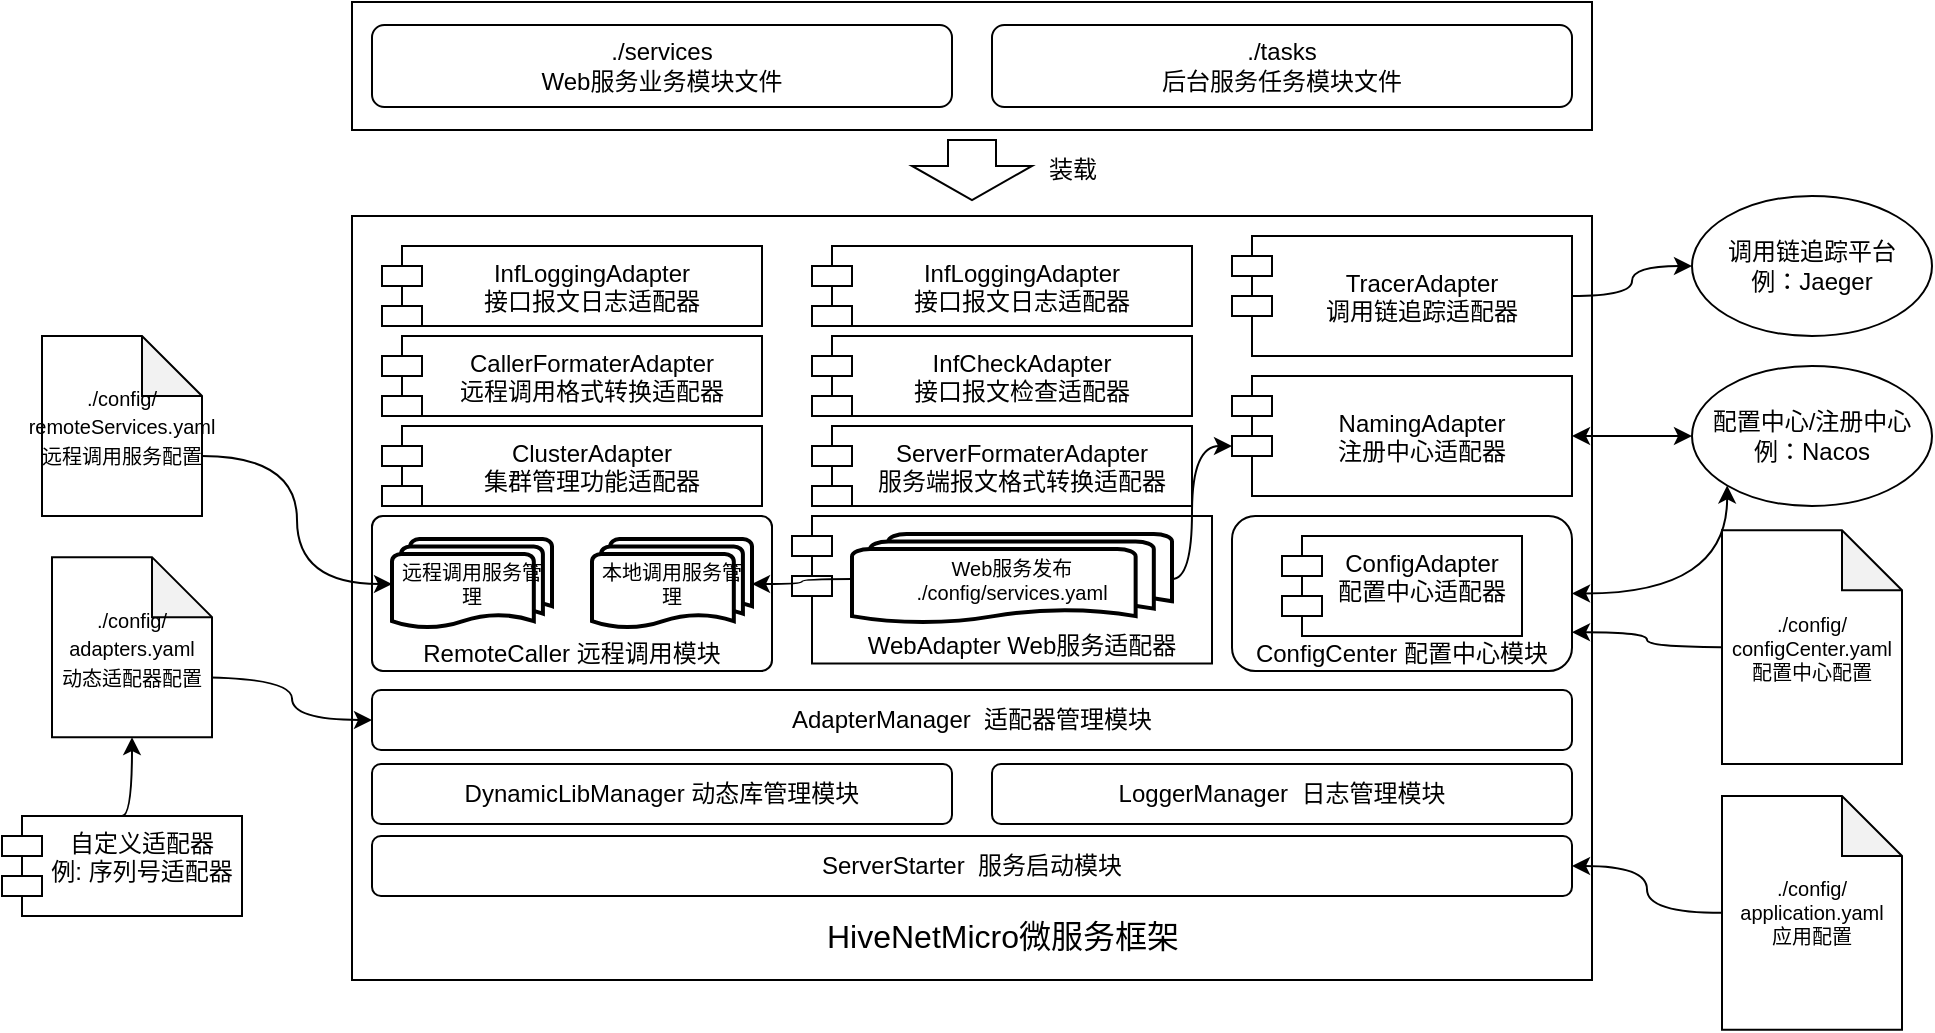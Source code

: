 <mxfile version="16.1.2" type="device" pages="6"><diagram id="e1eI8KGDANT3VTvHJMwy" name="框架整体设计"><mxGraphModel dx="1773" dy="591" grid="1" gridSize="10" guides="1" tooltips="1" connect="1" arrows="1" fold="1" page="1" pageScale="1" pageWidth="827" pageHeight="1169" math="0" shadow="0"><root><mxCell id="Zrc7ZER5J5BIy9aiDrU9-0"/><mxCell id="Zrc7ZER5J5BIy9aiDrU9-1" parent="Zrc7ZER5J5BIy9aiDrU9-0"/><mxCell id="_LWzrvO0xNcFk8s9Y-BM-0" value="" style="rounded=0;whiteSpace=wrap;html=1;" parent="Zrc7ZER5J5BIy9aiDrU9-1" vertex="1"><mxGeometry x="130" y="140" width="620" height="382" as="geometry"/></mxCell><mxCell id="_LWzrvO0xNcFk8s9Y-BM-1" value="ServerStarter&amp;nbsp; 服务启动模块" style="rounded=1;whiteSpace=wrap;html=1;" parent="Zrc7ZER5J5BIy9aiDrU9-1" vertex="1"><mxGeometry x="140" y="450" width="600" height="30" as="geometry"/></mxCell><mxCell id="_LWzrvO0xNcFk8s9Y-BM-2" value="DynamicLibManager&amp;nbsp;动态库管理模块" style="rounded=1;whiteSpace=wrap;html=1;" parent="Zrc7ZER5J5BIy9aiDrU9-1" vertex="1"><mxGeometry x="140" y="414" width="290" height="30" as="geometry"/></mxCell><mxCell id="_LWzrvO0xNcFk8s9Y-BM-4" value="LoggerManager&amp;nbsp; 日志管理模块" style="rounded=1;whiteSpace=wrap;html=1;" parent="Zrc7ZER5J5BIy9aiDrU9-1" vertex="1"><mxGeometry x="450" y="414" width="290" height="30" as="geometry"/></mxCell><mxCell id="_LWzrvO0xNcFk8s9Y-BM-6" value="AdapterManager&amp;nbsp; 适配器管理模块" style="rounded=1;whiteSpace=wrap;html=1;" parent="Zrc7ZER5J5BIy9aiDrU9-1" vertex="1"><mxGeometry x="140" y="377" width="600" height="30" as="geometry"/></mxCell><mxCell id="Z61UqxAoLDg5IrzSzQBk-11" style="edgeStyle=orthogonalEdgeStyle;curved=1;rounded=0;orthogonalLoop=1;jettySize=auto;html=1;exitX=1;exitY=0.5;exitDx=0;exitDy=0;entryX=0;entryY=1;entryDx=0;entryDy=0;startArrow=classic;startFill=1;" parent="Zrc7ZER5J5BIy9aiDrU9-1" source="_LWzrvO0xNcFk8s9Y-BM-7" target="_LWzrvO0xNcFk8s9Y-BM-10" edge="1"><mxGeometry relative="1" as="geometry"/></mxCell><mxCell id="_LWzrvO0xNcFk8s9Y-BM-7" value="&lt;span style=&quot;text-align: left&quot;&gt;ConfigCenter&amp;nbsp;&lt;/span&gt;配置中心模块" style="rounded=1;whiteSpace=wrap;html=1;verticalAlign=bottom;" parent="Zrc7ZER5J5BIy9aiDrU9-1" vertex="1"><mxGeometry x="570" y="290" width="170" height="77.5" as="geometry"/></mxCell><mxCell id="_LWzrvO0xNcFk8s9Y-BM-9" value="ConfigAdapter&#10;配置中心适配器" style="shape=module;align=left;spacingLeft=20;align=center;verticalAlign=top;" parent="Zrc7ZER5J5BIy9aiDrU9-1" vertex="1"><mxGeometry x="595" y="300" width="120" height="50" as="geometry"/></mxCell><mxCell id="_LWzrvO0xNcFk8s9Y-BM-10" value="配置中心/注册中心&lt;br&gt;例：Nacos" style="ellipse;whiteSpace=wrap;html=1;" parent="Zrc7ZER5J5BIy9aiDrU9-1" vertex="1"><mxGeometry x="800" y="215" width="120" height="70" as="geometry"/></mxCell><mxCell id="Z61UqxAoLDg5IrzSzQBk-2" value="&lt;span style=&quot;text-align: left&quot;&gt;RemoteCaller&lt;/span&gt;&lt;span style=&quot;text-align: left&quot;&gt;&amp;nbsp;&lt;/span&gt;远程调用模块" style="rounded=1;whiteSpace=wrap;html=1;verticalAlign=bottom;arcSize=7;" parent="Zrc7ZER5J5BIy9aiDrU9-1" vertex="1"><mxGeometry x="140" y="290" width="200" height="77.5" as="geometry"/></mxCell><mxCell id="Z61UqxAoLDg5IrzSzQBk-5" value="WebAdapter Web服务适配器" style="shape=module;align=left;spacingLeft=20;align=center;verticalAlign=bottom;" parent="Zrc7ZER5J5BIy9aiDrU9-1" vertex="1"><mxGeometry x="350" y="290" width="210" height="73.75" as="geometry"/></mxCell><mxCell id="Z61UqxAoLDg5IrzSzQBk-10" style="edgeStyle=orthogonalEdgeStyle;curved=1;rounded=0;orthogonalLoop=1;jettySize=auto;html=1;exitX=1;exitY=0.5;exitDx=0;exitDy=0;entryX=0;entryY=0.5;entryDx=0;entryDy=0;startArrow=classic;startFill=1;" parent="Zrc7ZER5J5BIy9aiDrU9-1" source="Z61UqxAoLDg5IrzSzQBk-6" target="_LWzrvO0xNcFk8s9Y-BM-10" edge="1"><mxGeometry relative="1" as="geometry"/></mxCell><mxCell id="Z61UqxAoLDg5IrzSzQBk-6" value="NamingAdapter&#10;注册中心适配器" style="shape=module;align=left;spacingLeft=20;align=center;verticalAlign=middle;" parent="Zrc7ZER5J5BIy9aiDrU9-1" vertex="1"><mxGeometry x="570" y="220" width="170" height="60" as="geometry"/></mxCell><mxCell id="Z61UqxAoLDg5IrzSzQBk-9" style="edgeStyle=orthogonalEdgeStyle;curved=1;rounded=0;orthogonalLoop=1;jettySize=auto;html=1;exitX=1;exitY=0.5;exitDx=0;exitDy=0;entryX=0;entryY=0.5;entryDx=0;entryDy=0;" parent="Zrc7ZER5J5BIy9aiDrU9-1" source="Z61UqxAoLDg5IrzSzQBk-7" target="Z61UqxAoLDg5IrzSzQBk-8" edge="1"><mxGeometry relative="1" as="geometry"/></mxCell><mxCell id="Z61UqxAoLDg5IrzSzQBk-7" value="TracerAdapter&#10;调用链追踪适配器" style="shape=module;align=left;spacingLeft=20;align=center;verticalAlign=middle;" parent="Zrc7ZER5J5BIy9aiDrU9-1" vertex="1"><mxGeometry x="570" y="150" width="170" height="60" as="geometry"/></mxCell><mxCell id="Z61UqxAoLDg5IrzSzQBk-8" value="调用链追踪平台&lt;br&gt;例：Jaeger" style="ellipse;whiteSpace=wrap;html=1;" parent="Zrc7ZER5J5BIy9aiDrU9-1" vertex="1"><mxGeometry x="800" y="130" width="120" height="70" as="geometry"/></mxCell><mxCell id="Z61UqxAoLDg5IrzSzQBk-16" style="edgeStyle=orthogonalEdgeStyle;curved=1;rounded=0;orthogonalLoop=1;jettySize=auto;html=1;exitX=0.5;exitY=0;exitDx=0;exitDy=0;entryX=0.5;entryY=1;entryDx=0;entryDy=0;entryPerimeter=0;startArrow=none;startFill=0;endArrow=classic;endFill=1;" parent="Zrc7ZER5J5BIy9aiDrU9-1" source="Z61UqxAoLDg5IrzSzQBk-14" target="Z61UqxAoLDg5IrzSzQBk-15" edge="1"><mxGeometry relative="1" as="geometry"/></mxCell><mxCell id="Z61UqxAoLDg5IrzSzQBk-14" value="自定义适配器&#10;例: 序列号适配器" style="shape=module;align=left;spacingLeft=20;align=center;verticalAlign=top;" parent="Zrc7ZER5J5BIy9aiDrU9-1" vertex="1"><mxGeometry x="-45" y="440" width="120" height="50" as="geometry"/></mxCell><mxCell id="Z61UqxAoLDg5IrzSzQBk-17" style="edgeStyle=orthogonalEdgeStyle;curved=1;rounded=0;orthogonalLoop=1;jettySize=auto;html=1;exitX=0;exitY=0;exitDx=70;exitDy=60;exitPerimeter=0;entryX=0;entryY=0.5;entryDx=0;entryDy=0;startArrow=none;startFill=0;endArrow=classic;endFill=1;" parent="Zrc7ZER5J5BIy9aiDrU9-1" source="Z61UqxAoLDg5IrzSzQBk-15" target="_LWzrvO0xNcFk8s9Y-BM-6" edge="1"><mxGeometry relative="1" as="geometry"/></mxCell><mxCell id="Z61UqxAoLDg5IrzSzQBk-15" value="&lt;span style=&quot;font-size: 10px&quot;&gt;./config/&lt;/span&gt;&lt;br style=&quot;font-size: 10px&quot;&gt;&lt;span style=&quot;font-size: 10px&quot;&gt;adapters.yaml&lt;/span&gt;&lt;br style=&quot;font-size: 10px&quot;&gt;&lt;span style=&quot;font-size: 10px&quot;&gt;动态适配器配置&lt;/span&gt;" style="shape=note;html=1;backgroundOutline=1;darkOpacity=0.05;whiteSpace=wrap;" parent="Zrc7ZER5J5BIy9aiDrU9-1" vertex="1"><mxGeometry x="-20" y="310.57" width="80" height="90" as="geometry"/></mxCell><mxCell id="Z61UqxAoLDg5IrzSzQBk-19" value="ClusterAdapter&#10;集群管理功能适配器" style="shape=module;align=left;spacingLeft=20;align=center;verticalAlign=middle;" parent="Zrc7ZER5J5BIy9aiDrU9-1" vertex="1"><mxGeometry x="145" y="245" width="190" height="40" as="geometry"/></mxCell><mxCell id="Z61UqxAoLDg5IrzSzQBk-20" value="CallerFormaterAdapter&#10;远程调用格式转换适配器" style="shape=module;align=left;spacingLeft=20;align=center;verticalAlign=middle;" parent="Zrc7ZER5J5BIy9aiDrU9-1" vertex="1"><mxGeometry x="145" y="200" width="190" height="40" as="geometry"/></mxCell><mxCell id="Z61UqxAoLDg5IrzSzQBk-21" value="InfCheckAdapter&#10;接口报文检查适配器" style="shape=module;align=left;spacingLeft=20;align=center;verticalAlign=middle;" parent="Zrc7ZER5J5BIy9aiDrU9-1" vertex="1"><mxGeometry x="360" y="200" width="190" height="40" as="geometry"/></mxCell><mxCell id="Z61UqxAoLDg5IrzSzQBk-22" value="InfLoggingAdapter&#10;接口报文日志适配器" style="shape=module;align=left;spacingLeft=20;align=center;verticalAlign=middle;" parent="Zrc7ZER5J5BIy9aiDrU9-1" vertex="1"><mxGeometry x="145" y="155" width="190" height="40" as="geometry"/></mxCell><mxCell id="Z61UqxAoLDg5IrzSzQBk-23" value="ServerFormaterAdapter&#10;服务端报文格式转换适配器" style="shape=module;align=left;spacingLeft=20;align=center;verticalAlign=middle;" parent="Zrc7ZER5J5BIy9aiDrU9-1" vertex="1"><mxGeometry x="360" y="245" width="190" height="40" as="geometry"/></mxCell><mxCell id="Z61UqxAoLDg5IrzSzQBk-24" value="InfLoggingAdapter&#10;接口报文日志适配器" style="shape=module;align=left;spacingLeft=20;align=center;verticalAlign=middle;" parent="Zrc7ZER5J5BIy9aiDrU9-1" vertex="1"><mxGeometry x="360" y="155" width="190" height="40" as="geometry"/></mxCell><mxCell id="Z61UqxAoLDg5IrzSzQBk-27" style="edgeStyle=orthogonalEdgeStyle;curved=1;rounded=0;orthogonalLoop=1;jettySize=auto;html=1;exitX=0;exitY=0.5;exitDx=0;exitDy=0;exitPerimeter=0;entryX=1;entryY=0.75;entryDx=0;entryDy=0;fontSize=10;startArrow=none;startFill=0;endArrow=classic;endFill=1;" parent="Zrc7ZER5J5BIy9aiDrU9-1" source="Z61UqxAoLDg5IrzSzQBk-25" target="_LWzrvO0xNcFk8s9Y-BM-7" edge="1"><mxGeometry relative="1" as="geometry"/></mxCell><mxCell id="Z61UqxAoLDg5IrzSzQBk-25" value="./config/&lt;br style=&quot;font-size: 10px;&quot;&gt;configCenter.yaml&lt;br style=&quot;font-size: 10px;&quot;&gt;配置中心配置" style="shape=note;html=1;backgroundOutline=1;darkOpacity=0.05;whiteSpace=wrap;fontSize=10;" parent="Zrc7ZER5J5BIy9aiDrU9-1" vertex="1"><mxGeometry x="815" y="297.13" width="90" height="116.87" as="geometry"/></mxCell><mxCell id="Z61UqxAoLDg5IrzSzQBk-29" style="edgeStyle=orthogonalEdgeStyle;curved=1;rounded=0;orthogonalLoop=1;jettySize=auto;html=1;exitX=0;exitY=0.5;exitDx=0;exitDy=0;exitPerimeter=0;entryX=1;entryY=0.5;entryDx=0;entryDy=0;fontSize=10;startArrow=none;startFill=0;endArrow=classic;endFill=1;" parent="Zrc7ZER5J5BIy9aiDrU9-1" source="Z61UqxAoLDg5IrzSzQBk-28" target="_LWzrvO0xNcFk8s9Y-BM-1" edge="1"><mxGeometry relative="1" as="geometry"/></mxCell><mxCell id="Z61UqxAoLDg5IrzSzQBk-28" value="./config/&lt;br style=&quot;font-size: 10px&quot;&gt;application.yaml&lt;br&gt;应用配置" style="shape=note;html=1;backgroundOutline=1;darkOpacity=0.05;whiteSpace=wrap;fontSize=10;" parent="Zrc7ZER5J5BIy9aiDrU9-1" vertex="1"><mxGeometry x="815" y="430" width="90" height="116.87" as="geometry"/></mxCell><mxCell id="Z61UqxAoLDg5IrzSzQBk-30" value="远程调用服务管理" style="strokeWidth=2;html=1;shape=mxgraph.flowchart.multi-document;whiteSpace=wrap;fontSize=10;" parent="Zrc7ZER5J5BIy9aiDrU9-1" vertex="1"><mxGeometry x="150" y="301.5" width="80" height="45" as="geometry"/></mxCell><mxCell id="Z61UqxAoLDg5IrzSzQBk-31" value="本地调用服务管理" style="strokeWidth=2;html=1;shape=mxgraph.flowchart.multi-document;whiteSpace=wrap;fontSize=10;" parent="Zrc7ZER5J5BIy9aiDrU9-1" vertex="1"><mxGeometry x="250" y="301.5" width="80" height="45" as="geometry"/></mxCell><mxCell id="1uhx-T4HMQ_tuXbCXC31-1" style="edgeStyle=orthogonalEdgeStyle;curved=1;rounded=0;orthogonalLoop=1;jettySize=auto;html=1;exitX=0;exitY=0;exitDx=80;exitDy=60;exitPerimeter=0;entryX=0;entryY=0.5;entryDx=0;entryDy=0;entryPerimeter=0;fontSize=10;startArrow=none;startFill=0;endArrow=classic;endFill=1;" parent="Zrc7ZER5J5BIy9aiDrU9-1" source="1uhx-T4HMQ_tuXbCXC31-0" target="Z61UqxAoLDg5IrzSzQBk-30" edge="1"><mxGeometry relative="1" as="geometry"/></mxCell><mxCell id="1uhx-T4HMQ_tuXbCXC31-0" value="&lt;span style=&quot;font-size: 10px&quot;&gt;./config/&lt;/span&gt;&lt;br style=&quot;font-size: 10px&quot;&gt;&lt;span style=&quot;font-size: 10px&quot;&gt;remoteServices.yaml&lt;/span&gt;&lt;br style=&quot;font-size: 10px&quot;&gt;&lt;span style=&quot;font-size: 10px&quot;&gt;远程调用服务配置&lt;/span&gt;" style="shape=note;html=1;backgroundOutline=1;darkOpacity=0.05;whiteSpace=wrap;" parent="Zrc7ZER5J5BIy9aiDrU9-1" vertex="1"><mxGeometry x="-25" y="200" width="80" height="90" as="geometry"/></mxCell><mxCell id="1uhx-T4HMQ_tuXbCXC31-3" style="edgeStyle=orthogonalEdgeStyle;curved=1;rounded=0;orthogonalLoop=1;jettySize=auto;html=1;exitX=0;exitY=0.5;exitDx=0;exitDy=0;exitPerimeter=0;entryX=1;entryY=0.5;entryDx=0;entryDy=0;entryPerimeter=0;fontSize=10;startArrow=none;startFill=0;endArrow=classic;endFill=1;" parent="Zrc7ZER5J5BIy9aiDrU9-1" source="1uhx-T4HMQ_tuXbCXC31-2" target="Z61UqxAoLDg5IrzSzQBk-31" edge="1"><mxGeometry relative="1" as="geometry"/></mxCell><mxCell id="1uhx-T4HMQ_tuXbCXC31-4" style="edgeStyle=orthogonalEdgeStyle;curved=1;rounded=0;orthogonalLoop=1;jettySize=auto;html=1;exitX=1;exitY=0.5;exitDx=0;exitDy=0;exitPerimeter=0;entryX=0;entryY=0;entryDx=0;entryDy=35;entryPerimeter=0;fontSize=10;startArrow=none;startFill=0;endArrow=classic;endFill=1;" parent="Zrc7ZER5J5BIy9aiDrU9-1" source="1uhx-T4HMQ_tuXbCXC31-2" target="Z61UqxAoLDg5IrzSzQBk-6" edge="1"><mxGeometry relative="1" as="geometry"><Array as="points"><mxPoint x="550" y="322"/><mxPoint x="550" y="255"/></Array></mxGeometry></mxCell><mxCell id="1uhx-T4HMQ_tuXbCXC31-2" value="Web服务发布&lt;br&gt;./config/services.yaml" style="strokeWidth=2;html=1;shape=mxgraph.flowchart.multi-document;whiteSpace=wrap;fontSize=10;" parent="Zrc7ZER5J5BIy9aiDrU9-1" vertex="1"><mxGeometry x="380" y="299" width="160" height="45" as="geometry"/></mxCell><mxCell id="1uhx-T4HMQ_tuXbCXC31-5" value="HiveNetMicro微服务框架" style="text;html=1;align=center;verticalAlign=middle;resizable=0;points=[];autosize=1;strokeColor=none;fillColor=none;fontSize=16;" parent="Zrc7ZER5J5BIy9aiDrU9-1" vertex="1"><mxGeometry x="360" y="490" width="190" height="20" as="geometry"/></mxCell><mxCell id="5cbRVBMmH1TWMIT9c0RV-1" value="" style="rounded=0;whiteSpace=wrap;html=1;fontSize=12;" parent="Zrc7ZER5J5BIy9aiDrU9-1" vertex="1"><mxGeometry x="130" y="33" width="620" height="64" as="geometry"/></mxCell><mxCell id="5cbRVBMmH1TWMIT9c0RV-2" value="" style="shape=singleArrow;direction=south;whiteSpace=wrap;html=1;fontSize=12;arrowWidth=0.4;arrowSize=0.567;" parent="Zrc7ZER5J5BIy9aiDrU9-1" vertex="1"><mxGeometry x="410" y="102" width="60" height="30" as="geometry"/></mxCell><mxCell id="5cbRVBMmH1TWMIT9c0RV-3" value="装载" style="text;html=1;align=center;verticalAlign=middle;resizable=0;points=[];autosize=1;strokeColor=none;fillColor=none;fontSize=12;" parent="Zrc7ZER5J5BIy9aiDrU9-1" vertex="1"><mxGeometry x="470" y="107" width="40" height="20" as="geometry"/></mxCell><mxCell id="s9A_XBBz9CguWluumtX9-0" value="&lt;span&gt;./services&lt;/span&gt;&lt;br&gt;&lt;span&gt;Web服务业务模块文件&lt;/span&gt;" style="rounded=1;whiteSpace=wrap;html=1;" parent="Zrc7ZER5J5BIy9aiDrU9-1" vertex="1"><mxGeometry x="140" y="44.5" width="290" height="41" as="geometry"/></mxCell><mxCell id="s9A_XBBz9CguWluumtX9-1" value="&lt;span&gt;./tasks&lt;/span&gt;&lt;br&gt;&lt;span&gt;后台服务任务模块文件&lt;/span&gt;" style="rounded=1;whiteSpace=wrap;html=1;" parent="Zrc7ZER5J5BIy9aiDrU9-1" vertex="1"><mxGeometry x="450" y="44.5" width="290" height="41" as="geometry"/></mxCell></root></mxGraphModel></diagram><diagram id="Js04txUcg3-bJG9V8Dc7" name="通讯模型"><mxGraphModel dx="2013" dy="1760" grid="1" gridSize="10" guides="1" tooltips="1" connect="1" arrows="1" fold="1" page="1" pageScale="1" pageWidth="827" pageHeight="1169" math="0" shadow="0"><root><mxCell id="oGpyFmzqkpdGGwjLCRx9-0"/><mxCell id="oGpyFmzqkpdGGwjLCRx9-1" parent="oGpyFmzqkpdGGwjLCRx9-0"/><mxCell id="oGpyFmzqkpdGGwjLCRx9-7" value="" style="html=1;points=[];perimeter=orthogonalPerimeter;" parent="oGpyFmzqkpdGGwjLCRx9-1" vertex="1"><mxGeometry x="443" y="160" width="10" height="200" as="geometry"/></mxCell><mxCell id="oGpyFmzqkpdGGwjLCRx9-8" value="请求通讯" style="html=1;verticalAlign=bottom;endArrow=block;entryX=0;entryY=0;rounded=0;exitX=1;exitY=0;exitDx=0;exitDy=0;exitPerimeter=0;" parent="oGpyFmzqkpdGGwjLCRx9-1" source="oGpyFmzqkpdGGwjLCRx9-10" target="oGpyFmzqkpdGGwjLCRx9-7" edge="1"><mxGeometry relative="1" as="geometry"><mxPoint x="320" y="160" as="sourcePoint"/></mxGeometry></mxCell><mxCell id="oGpyFmzqkpdGGwjLCRx9-9" value="响应通讯" style="html=1;verticalAlign=bottom;endArrow=open;dashed=1;endSize=8;exitX=0;exitY=0.95;rounded=0;entryX=1.3;entryY=0.945;entryDx=0;entryDy=0;entryPerimeter=0;" parent="oGpyFmzqkpdGGwjLCRx9-1" source="oGpyFmzqkpdGGwjLCRx9-7" target="oGpyFmzqkpdGGwjLCRx9-10" edge="1"><mxGeometry relative="1" as="geometry"><mxPoint x="320" y="350" as="targetPoint"/></mxGeometry></mxCell><mxCell id="oGpyFmzqkpdGGwjLCRx9-10" value="" style="html=1;points=[];perimeter=orthogonalPerimeter;" parent="oGpyFmzqkpdGGwjLCRx9-1" vertex="1"><mxGeometry x="310" y="160" width="10" height="200" as="geometry"/></mxCell><mxCell id="oGpyFmzqkpdGGwjLCRx9-11" value="Client" style="text;html=1;align=center;verticalAlign=middle;resizable=0;points=[];autosize=1;strokeColor=none;fillColor=none;" parent="oGpyFmzqkpdGGwjLCRx9-1" vertex="1"><mxGeometry x="290" y="130" width="50" height="20" as="geometry"/></mxCell><mxCell id="oGpyFmzqkpdGGwjLCRx9-12" value="Server" style="text;html=1;align=center;verticalAlign=middle;resizable=0;points=[];autosize=1;strokeColor=none;fillColor=none;" parent="oGpyFmzqkpdGGwjLCRx9-1" vertex="1"><mxGeometry x="423" y="130" width="50" height="20" as="geometry"/></mxCell><mxCell id="oGpyFmzqkpdGGwjLCRx9-16" style="edgeStyle=orthogonalEdgeStyle;rounded=0;orthogonalLoop=1;jettySize=auto;html=1;exitX=1;exitY=0.25;exitDx=0;exitDy=0;entryX=0.1;entryY=0.01;entryDx=0;entryDy=0;entryPerimeter=0;" parent="oGpyFmzqkpdGGwjLCRx9-1" source="oGpyFmzqkpdGGwjLCRx9-14" target="oGpyFmzqkpdGGwjLCRx9-10" edge="1"><mxGeometry relative="1" as="geometry"/></mxCell><mxCell id="RNDpn2MkEw3SPm0D6Sd4-6" style="edgeStyle=orthogonalEdgeStyle;rounded=0;orthogonalLoop=1;jettySize=auto;html=1;exitX=0;exitY=0;exitDx=0;exitDy=35;exitPerimeter=0;entryX=0;entryY=0;entryDx=0;entryDy=15;entryPerimeter=0;" parent="oGpyFmzqkpdGGwjLCRx9-1" source="oGpyFmzqkpdGGwjLCRx9-14" target="jaZzko3sYghPVxjLBM1l-7" edge="1"><mxGeometry relative="1" as="geometry"/></mxCell><mxCell id="oGpyFmzqkpdGGwjLCRx9-14" value="caller formater&#10; adapter&#10;客户端调用转换发送" style="shape=module;align=left;spacingLeft=20;align=center;verticalAlign=middle;" parent="oGpyFmzqkpdGGwjLCRx9-1" vertex="1"><mxGeometry x="130" y="227.5" width="130" height="65" as="geometry"/></mxCell><mxCell id="oGpyFmzqkpdGGwjLCRx9-21" style="edgeStyle=orthogonalEdgeStyle;rounded=0;orthogonalLoop=1;jettySize=auto;html=1;exitX=1;exitY=0.25;exitDx=0;exitDy=0;entryX=0;entryY=0.5;entryDx=0;entryDy=0;entryPerimeter=0;" parent="oGpyFmzqkpdGGwjLCRx9-1" source="oGpyFmzqkpdGGwjLCRx9-15" target="oGpyFmzqkpdGGwjLCRx9-20" edge="1"><mxGeometry relative="1" as="geometry"/></mxCell><mxCell id="oGpyFmzqkpdGGwjLCRx9-15" value="server formater&#10; adapter&#10;(服务端报文转换&#10;适配器)" style="shape=module;align=left;spacingLeft=20;align=center;verticalAlign=top;" parent="oGpyFmzqkpdGGwjLCRx9-1" vertex="1"><mxGeometry x="501" y="227.5" width="130" height="65" as="geometry"/></mxCell><mxCell id="oGpyFmzqkpdGGwjLCRx9-17" style="edgeStyle=orthogonalEdgeStyle;rounded=0;orthogonalLoop=1;jettySize=auto;html=1;exitX=0;exitY=0.945;exitDx=0;exitDy=0;entryX=1;entryY=0.75;entryDx=0;entryDy=0;exitPerimeter=0;" parent="oGpyFmzqkpdGGwjLCRx9-1" source="oGpyFmzqkpdGGwjLCRx9-10" target="oGpyFmzqkpdGGwjLCRx9-14" edge="1"><mxGeometry relative="1" as="geometry"><mxPoint x="270" y="253.75" as="sourcePoint"/><mxPoint x="321" y="172" as="targetPoint"/></mxGeometry></mxCell><mxCell id="oGpyFmzqkpdGGwjLCRx9-18" style="edgeStyle=orthogonalEdgeStyle;rounded=0;orthogonalLoop=1;jettySize=auto;html=1;entryX=0;entryY=0;entryDx=0;entryDy=15;entryPerimeter=0;" parent="oGpyFmzqkpdGGwjLCRx9-1" target="oGpyFmzqkpdGGwjLCRx9-15" edge="1"><mxGeometry relative="1" as="geometry"><mxPoint x="451" y="160" as="sourcePoint"/><mxPoint x="211" y="286.25" as="targetPoint"/></mxGeometry></mxCell><mxCell id="oGpyFmzqkpdGGwjLCRx9-19" style="edgeStyle=orthogonalEdgeStyle;rounded=0;orthogonalLoop=1;jettySize=auto;html=1;entryX=1.1;entryY=0.95;entryDx=0;entryDy=0;entryPerimeter=0;exitX=0;exitY=0;exitDx=0;exitDy=35;exitPerimeter=0;" parent="oGpyFmzqkpdGGwjLCRx9-1" source="oGpyFmzqkpdGGwjLCRx9-15" target="oGpyFmzqkpdGGwjLCRx9-7" edge="1"><mxGeometry relative="1" as="geometry"><mxPoint x="461" y="170" as="sourcePoint"/><mxPoint x="511" y="252.5" as="targetPoint"/></mxGeometry></mxCell><mxCell id="oGpyFmzqkpdGGwjLCRx9-24" style="edgeStyle=orthogonalEdgeStyle;rounded=0;orthogonalLoop=1;jettySize=auto;html=1;exitX=1;exitY=0.5;exitDx=0;exitDy=0;exitPerimeter=0;entryX=0;entryY=0;entryDx=0;entryDy=15;entryPerimeter=0;" parent="oGpyFmzqkpdGGwjLCRx9-1" source="oGpyFmzqkpdGGwjLCRx9-20" target="jaZzko3sYghPVxjLBM1l-11" edge="1"><mxGeometry relative="1" as="geometry"/></mxCell><mxCell id="oGpyFmzqkpdGGwjLCRx9-20" value="&lt;div style=&quot;&quot;&gt;&lt;span&gt;Request JSON&lt;/span&gt;&lt;/div&gt;" style="whiteSpace=wrap;html=1;shape=mxgraph.basic.document;align=center;" parent="oGpyFmzqkpdGGwjLCRx9-1" vertex="1"><mxGeometry x="671" y="97.5" width="70" height="85" as="geometry"/></mxCell><mxCell id="oGpyFmzqkpdGGwjLCRx9-28" style="edgeStyle=orthogonalEdgeStyle;rounded=0;orthogonalLoop=1;jettySize=auto;html=1;exitX=0;exitY=0;exitDx=0;exitDy=35;exitPerimeter=0;entryX=1;entryY=0.5;entryDx=0;entryDy=0;entryPerimeter=0;startArrow=none;" parent="oGpyFmzqkpdGGwjLCRx9-1" source="jaZzko3sYghPVxjLBM1l-24" target="oGpyFmzqkpdGGwjLCRx9-27" edge="1"><mxGeometry relative="1" as="geometry"/></mxCell><mxCell id="oGpyFmzqkpdGGwjLCRx9-23" value="function(request, *args, **kwargs)&#10;(实际服务处理函数)" style="shape=module;align=left;spacingLeft=20;align=center;verticalAlign=middle;" parent="oGpyFmzqkpdGGwjLCRx9-1" vertex="1"><mxGeometry x="1000" y="218.75" width="210" height="82.5" as="geometry"/></mxCell><mxCell id="RNDpn2MkEw3SPm0D6Sd4-8" style="edgeStyle=orthogonalEdgeStyle;rounded=0;orthogonalLoop=1;jettySize=auto;html=1;exitX=0;exitY=0.5;exitDx=0;exitDy=0;exitPerimeter=0;entryX=0.5;entryY=0;entryDx=0;entryDy=0;entryPerimeter=0;dashed=1;" parent="oGpyFmzqkpdGGwjLCRx9-1" source="oGpyFmzqkpdGGwjLCRx9-26" target="RNDpn2MkEw3SPm0D6Sd4-0" edge="1"><mxGeometry relative="1" as="geometry"/></mxCell><mxCell id="RNDpn2MkEw3SPm0D6Sd4-9" style="edgeStyle=orthogonalEdgeStyle;rounded=0;orthogonalLoop=1;jettySize=auto;html=1;exitX=1;exitY=0.5;exitDx=0;exitDy=0;exitPerimeter=0;entryX=0.5;entryY=0;entryDx=0;entryDy=0;entryPerimeter=0;dashed=1;" parent="oGpyFmzqkpdGGwjLCRx9-1" source="oGpyFmzqkpdGGwjLCRx9-26" target="oGpyFmzqkpdGGwjLCRx9-20" edge="1"><mxGeometry relative="1" as="geometry"/></mxCell><mxCell id="oGpyFmzqkpdGGwjLCRx9-26" value="Request JSON&lt;br&gt;{&lt;br&gt;&lt;span&gt;&#9;&lt;/span&gt;&lt;p class=&quot;p1&quot; style=&quot;margin: 0px ; font-stretch: normal ; font-size: 13px ; line-height: normal ; font-family: &amp;#34;helvetica neue&amp;#34;&quot;&gt;&amp;nbsp; 'network': {&lt;/p&gt;&lt;p class=&quot;p1&quot; style=&quot;margin: 0px ; font-stretch: normal ; font-size: 13px ; line-height: normal ; font-family: &amp;#34;helvetica neue&amp;#34;&quot;&gt;&amp;nbsp; &amp;nbsp; method: ''&lt;span class=&quot;Apple-converted-space&quot;&gt;&amp;nbsp; &lt;/span&gt;# 请求方法类型&lt;/p&gt;&lt;p class=&quot;p1&quot; style=&quot;margin: 0px ; font-stretch: normal ; font-size: 13px ; line-height: normal ; font-family: &amp;#34;helvetica neue&amp;#34;&quot;&gt;&lt;span class=&quot;Apple-converted-space&quot;&gt;&amp;nbsp; &amp;nbsp;&amp;nbsp;&lt;/span&gt;host: '',&lt;span class=&quot;Apple-converted-space&quot;&gt;&amp;nbsp; &lt;/span&gt;# 请求访问主机&lt;/p&gt;&lt;p class=&quot;p1&quot; style=&quot;margin: 0px ; font-stretch: normal ; font-size: 13px ; line-height: normal ; font-family: &amp;#34;helvetica neue&amp;#34;&quot;&gt;&lt;span class=&quot;Apple-converted-space&quot;&gt;&amp;nbsp; &amp;nbsp;&amp;nbsp;&lt;/span&gt;path: '',&lt;span class=&quot;Apple-converted-space&quot;&gt;&amp;nbsp; &lt;/span&gt;# 当前请求的url路径&lt;/p&gt;&lt;p class=&quot;p1&quot; style=&quot;margin: 0px ; font-stretch: normal ; font-size: 13px ; line-height: normal ; font-family: &amp;#34;helvetica neue&amp;#34;&quot;&gt;&lt;span class=&quot;Apple-converted-space&quot;&gt;&amp;nbsp; &amp;nbsp;&amp;nbsp;&lt;/span&gt;ip: '',&lt;span class=&quot;Apple-converted-space&quot;&gt;&amp;nbsp; &lt;/span&gt;# 请求连接的客户端ip&lt;/p&gt;&lt;p class=&quot;p1&quot; style=&quot;margin: 0px ; font-stretch: normal ; font-size: 13px ; line-height: normal ; font-family: &amp;#34;helvetica neue&amp;#34;&quot;&gt;&lt;span class=&quot;Apple-converted-space&quot;&gt;&amp;nbsp; &amp;nbsp;&amp;nbsp;&lt;/span&gt;port: '',&lt;span class=&quot;Apple-converted-space&quot;&gt;&amp;nbsp; &lt;/span&gt;# 请求连接的端口&lt;/p&gt;&lt;p class=&quot;p1&quot; style=&quot;margin: 0px ; font-stretch: normal ; font-size: 13px ; line-height: normal ; font-family: &amp;#34;helvetica neue&amp;#34;&quot;&gt;&lt;span class=&quot;Apple-converted-space&quot;&gt;&amp;nbsp; &amp;nbsp;&amp;nbsp;&lt;/span&gt;query: '',&lt;span class=&quot;Apple-converted-space&quot;&gt;&amp;nbsp; &lt;/span&gt;# url参数字典，由'aa=xx&amp;amp;bb=xx'这个形式的url参数解析得到&lt;/p&gt;&lt;p class=&quot;p1&quot; style=&quot;margin: 0px ; font-stretch: normal ; font-size: 13px ; line-height: normal ; font-family: &amp;#34;helvetica neue&amp;#34;&quot;&gt;&amp;nbsp; },&lt;/p&gt;&lt;p class=&quot;p1&quot; style=&quot;margin: 0px ; font-stretch: normal ; font-size: 13px ; line-height: normal ; font-family: &amp;#34;helvetica neue&amp;#34;&quot;&gt;&lt;span class=&quot;Apple-converted-space&quot;&gt;&amp;nbsp; &lt;/span&gt;'headers': {&lt;/p&gt;&lt;p class=&quot;p1&quot; style=&quot;margin: 0px ; font-stretch: normal ; font-size: 13px ; line-height: normal ; font-family: &amp;#34;helvetica neue&amp;#34;&quot;&gt;&lt;span class=&quot;Apple-converted-space&quot;&gt;&amp;nbsp; &amp;nbsp; &amp;nbsp;&lt;/span&gt;...&lt;span class=&quot;Apple-converted-space&quot;&gt;&amp;nbsp; &lt;/span&gt;# 字典形式的通讯协议头信息&lt;/p&gt;&lt;p class=&quot;p1&quot; style=&quot;margin: 0px ; font-stretch: normal ; font-size: 13px ; line-height: normal ; font-family: &amp;#34;helvetica neue&amp;#34;&quot;&gt;&lt;span class=&quot;Apple-converted-space&quot;&gt;&amp;nbsp; &lt;/span&gt;},&lt;/p&gt;&lt;p class=&quot;p1&quot; style=&quot;margin: 0px ; font-stretch: normal ; font-size: 13px ; line-height: normal ; font-family: &amp;#34;helvetica neue&amp;#34;&quot;&gt;&lt;span class=&quot;Apple-converted-space&quot;&gt;&amp;nbsp; &lt;/span&gt;'msg': ...&lt;span class=&quot;Apple-converted-space&quot;&gt;&amp;nbsp; &lt;/span&gt;# 请求&lt;span class=&quot;s1&quot; style=&quot;font-stretch: normal ; line-height: normal ; font-family: &amp;#34;pingfang sc&amp;#34;&quot;&gt;报文内容, 任意格式&lt;/span&gt;&lt;/p&gt;}" style="whiteSpace=wrap;html=1;shape=mxgraph.basic.document;align=left;" parent="oGpyFmzqkpdGGwjLCRx9-1" vertex="1"><mxGeometry x="280" y="-220" width="220" height="290" as="geometry"/></mxCell><mxCell id="oGpyFmzqkpdGGwjLCRx9-29" style="edgeStyle=orthogonalEdgeStyle;rounded=0;orthogonalLoop=1;jettySize=auto;html=1;exitX=0.5;exitY=0;exitDx=0;exitDy=0;entryX=1;entryY=0.75;entryDx=0;entryDy=0;" parent="oGpyFmzqkpdGGwjLCRx9-1" source="jaZzko3sYghPVxjLBM1l-20" target="oGpyFmzqkpdGGwjLCRx9-15" edge="1"><mxGeometry relative="1" as="geometry"/></mxCell><mxCell id="jaZzko3sYghPVxjLBM1l-21" style="edgeStyle=orthogonalEdgeStyle;rounded=0;orthogonalLoop=1;jettySize=auto;html=1;exitX=0;exitY=0.5;exitDx=0;exitDy=0;exitPerimeter=0;entryX=1;entryY=0.5;entryDx=0;entryDy=0;fontSize=16;startArrow=none;startFill=0;endArrow=classic;endFill=1;" parent="oGpyFmzqkpdGGwjLCRx9-1" source="oGpyFmzqkpdGGwjLCRx9-27" target="jaZzko3sYghPVxjLBM1l-22" edge="1"><mxGeometry relative="1" as="geometry"/></mxCell><mxCell id="oGpyFmzqkpdGGwjLCRx9-27" value="&lt;div&gt;&lt;span&gt;Response JSON&lt;/span&gt;&lt;/div&gt;" style="whiteSpace=wrap;html=1;shape=mxgraph.basic.document;align=center;" parent="oGpyFmzqkpdGGwjLCRx9-1" vertex="1"><mxGeometry x="751" y="332.5" width="70" height="85" as="geometry"/></mxCell><mxCell id="RNDpn2MkEw3SPm0D6Sd4-4" style="edgeStyle=orthogonalEdgeStyle;rounded=0;orthogonalLoop=1;jettySize=auto;html=1;exitX=1;exitY=0.5;exitDx=0;exitDy=0;exitPerimeter=0;entryX=0;entryY=0;entryDx=0;entryDy=15;entryPerimeter=0;" parent="oGpyFmzqkpdGGwjLCRx9-1" source="RNDpn2MkEw3SPm0D6Sd4-0" target="jaZzko3sYghPVxjLBM1l-0" edge="1"><mxGeometry relative="1" as="geometry"><Array as="points"><mxPoint x="70" y="143"/><mxPoint x="70" y="5"/></Array></mxGeometry></mxCell><mxCell id="RNDpn2MkEw3SPm0D6Sd4-0" value="&lt;div style=&quot;&quot;&gt;&lt;span&gt;Request JSON&lt;/span&gt;&lt;/div&gt;" style="whiteSpace=wrap;html=1;shape=mxgraph.basic.document;align=center;" parent="oGpyFmzqkpdGGwjLCRx9-1" vertex="1"><mxGeometry x="-20" y="100" width="70" height="85" as="geometry"/></mxCell><mxCell id="RNDpn2MkEw3SPm0D6Sd4-2" style="edgeStyle=orthogonalEdgeStyle;rounded=0;orthogonalLoop=1;jettySize=auto;html=1;exitX=1;exitY=0.25;exitDx=0;exitDy=0;entryX=0;entryY=0.5;entryDx=0;entryDy=0;entryPerimeter=0;" parent="oGpyFmzqkpdGGwjLCRx9-1" source="RNDpn2MkEw3SPm0D6Sd4-1" target="RNDpn2MkEw3SPm0D6Sd4-0" edge="1"><mxGeometry relative="1" as="geometry"/></mxCell><mxCell id="RNDpn2MkEw3SPm0D6Sd4-3" value="*args -&amp;gt; path&lt;br&gt;**kwargs -&amp;gt; path" style="edgeLabel;html=1;align=center;verticalAlign=middle;resizable=0;points=[];" parent="RNDpn2MkEw3SPm0D6Sd4-2" vertex="1" connectable="0"><mxGeometry x="-0.013" relative="1" as="geometry"><mxPoint as="offset"/></mxGeometry></mxCell><mxCell id="RNDpn2MkEw3SPm0D6Sd4-1" value="...&#10;RemoteCaller.call(json, *args, **kwargs)&#10;...&#10;(业务逻辑中的远程调用)" style="shape=module;align=left;spacingLeft=20;align=center;verticalAlign=middle;" parent="oGpyFmzqkpdGGwjLCRx9-1" vertex="1"><mxGeometry x="-340" y="218.75" width="240" height="82.5" as="geometry"/></mxCell><mxCell id="RNDpn2MkEw3SPm0D6Sd4-7" style="edgeStyle=orthogonalEdgeStyle;rounded=0;orthogonalLoop=1;jettySize=auto;html=1;exitX=0;exitY=0.5;exitDx=0;exitDy=0;exitPerimeter=0;entryX=1;entryY=0.75;entryDx=0;entryDy=0;" parent="oGpyFmzqkpdGGwjLCRx9-1" source="RNDpn2MkEw3SPm0D6Sd4-5" target="RNDpn2MkEw3SPm0D6Sd4-1" edge="1"><mxGeometry relative="1" as="geometry"/></mxCell><mxCell id="RNDpn2MkEw3SPm0D6Sd4-5" value="&lt;div&gt;&lt;span&gt;Response JSON&lt;/span&gt;&lt;/div&gt;" style="whiteSpace=wrap;html=1;shape=mxgraph.basic.document;align=center;" parent="oGpyFmzqkpdGGwjLCRx9-1" vertex="1"><mxGeometry x="-20" y="320" width="70" height="85" as="geometry"/></mxCell><mxCell id="RNDpn2MkEw3SPm0D6Sd4-11" style="edgeStyle=orthogonalEdgeStyle;rounded=0;orthogonalLoop=1;jettySize=auto;html=1;exitX=1;exitY=0.5;exitDx=0;exitDy=0;exitPerimeter=0;entryX=0.5;entryY=1;entryDx=0;entryDy=0;entryPerimeter=0;dashed=1;" parent="oGpyFmzqkpdGGwjLCRx9-1" source="RNDpn2MkEw3SPm0D6Sd4-10" target="oGpyFmzqkpdGGwjLCRx9-27" edge="1"><mxGeometry relative="1" as="geometry"/></mxCell><mxCell id="RNDpn2MkEw3SPm0D6Sd4-12" style="edgeStyle=orthogonalEdgeStyle;rounded=0;orthogonalLoop=1;jettySize=auto;html=1;exitX=0;exitY=0.5;exitDx=0;exitDy=0;exitPerimeter=0;entryX=0.5;entryY=1;entryDx=0;entryDy=0;entryPerimeter=0;dashed=1;" parent="oGpyFmzqkpdGGwjLCRx9-1" source="RNDpn2MkEw3SPm0D6Sd4-10" target="RNDpn2MkEw3SPm0D6Sd4-5" edge="1"><mxGeometry relative="1" as="geometry"/></mxCell><mxCell id="RNDpn2MkEw3SPm0D6Sd4-10" value="Response JSON&lt;br&gt;{&lt;br&gt;&lt;span&gt;&#9;&lt;/span&gt;&lt;p class=&quot;p1&quot; style=&quot;margin: 0px ; font-stretch: normal ; font-size: 13px ; line-height: normal ; font-family: &amp;#34;helvetica neue&amp;#34;&quot;&gt;&amp;nbsp; 'network': {&lt;/p&gt;&lt;p class=&quot;p1&quot; style=&quot;margin: 0px ; font-stretch: normal ; font-size: 13px ; line-height: normal ; font-family: &amp;#34;helvetica neue&amp;#34;&quot;&gt;&amp;nbsp; &amp;nbsp; status: 200&lt;span class=&quot;Apple-converted-space&quot;&gt;&amp;nbsp; &lt;/span&gt;# 协议状态码&lt;/p&gt;&lt;p class=&quot;p1&quot; style=&quot;margin: 0px ; font-stretch: normal ; font-size: 13px ; line-height: normal ; font-family: &amp;#34;helvetica neue&amp;#34;&quot;&gt;&amp;nbsp; },&lt;/p&gt;&lt;p class=&quot;p1&quot; style=&quot;margin: 0px ; font-stretch: normal ; font-size: 13px ; line-height: normal ; font-family: &amp;#34;helvetica neue&amp;#34;&quot;&gt;&lt;span class=&quot;Apple-converted-space&quot;&gt;&amp;nbsp; &lt;/span&gt;'headers': {&lt;/p&gt;&lt;p class=&quot;p1&quot; style=&quot;margin: 0px ; font-stretch: normal ; font-size: 13px ; line-height: normal ; font-family: &amp;#34;helvetica neue&amp;#34;&quot;&gt;&lt;span class=&quot;Apple-converted-space&quot;&gt;&amp;nbsp; &amp;nbsp; &amp;nbsp;&lt;/span&gt;...&lt;span class=&quot;Apple-converted-space&quot;&gt;&amp;nbsp; &lt;/span&gt;# 字典形式的通讯协议头信息&lt;/p&gt;&lt;p class=&quot;p1&quot; style=&quot;margin: 0px ; font-stretch: normal ; font-size: 13px ; line-height: normal ; font-family: &amp;#34;helvetica neue&amp;#34;&quot;&gt;&lt;span class=&quot;Apple-converted-space&quot;&gt;&amp;nbsp; &lt;/span&gt;},&lt;/p&gt;&lt;p class=&quot;p1&quot; style=&quot;margin: 0px ; font-stretch: normal ; font-size: 13px ; line-height: normal ; font-family: &amp;#34;helvetica neue&amp;#34;&quot;&gt;&lt;span class=&quot;Apple-converted-space&quot;&gt;&amp;nbsp; &lt;/span&gt;'msg': ...&lt;span class=&quot;Apple-converted-space&quot;&gt;&amp;nbsp; &lt;/span&gt;# 响应&lt;span class=&quot;s1&quot; style=&quot;font-stretch: normal ; line-height: normal ; font-family: &amp;#34;pingfang sc&amp;#34;&quot;&gt;报文内容, 任意格式&lt;/span&gt;&lt;/p&gt;}" style="whiteSpace=wrap;html=1;shape=mxgraph.basic.document;align=left;" parent="oGpyFmzqkpdGGwjLCRx9-1" vertex="1"><mxGeometry x="280" y="430" width="210" height="250" as="geometry"/></mxCell><mxCell id="jaZzko3sYghPVxjLBM1l-5" style="edgeStyle=orthogonalEdgeStyle;rounded=0;orthogonalLoop=1;jettySize=auto;html=1;exitX=0;exitY=0;exitDx=0;exitDy=35;exitPerimeter=0;entryX=0;entryY=0;entryDx=0;entryDy=15;entryPerimeter=0;fontSize=16;startArrow=none;startFill=0;endArrow=classic;endFill=1;" parent="oGpyFmzqkpdGGwjLCRx9-1" source="jaZzko3sYghPVxjLBM1l-0" target="jaZzko3sYghPVxjLBM1l-1" edge="1"><mxGeometry relative="1" as="geometry"><Array as="points"><mxPoint x="90" y="25"/><mxPoint x="90" y="95"/></Array></mxGeometry></mxCell><mxCell id="jaZzko3sYghPVxjLBM1l-0" value="tracer adapter&#10;传递当前激活Span&#10;的上下文" style="shape=module;align=left;spacingLeft=20;align=center;verticalAlign=middle;" parent="oGpyFmzqkpdGGwjLCRx9-1" vertex="1"><mxGeometry x="120" y="-10" width="120" height="60" as="geometry"/></mxCell><mxCell id="jaZzko3sYghPVxjLBM1l-6" style="edgeStyle=orthogonalEdgeStyle;rounded=0;orthogonalLoop=1;jettySize=auto;html=1;exitX=0;exitY=0;exitDx=0;exitDy=35;exitPerimeter=0;entryX=0;entryY=0;entryDx=0;entryDy=15;entryPerimeter=0;fontSize=16;startArrow=none;startFill=0;endArrow=classic;endFill=1;" parent="oGpyFmzqkpdGGwjLCRx9-1" source="jaZzko3sYghPVxjLBM1l-1" target="oGpyFmzqkpdGGwjLCRx9-14" edge="1"><mxGeometry relative="1" as="geometry"><Array as="points"><mxPoint x="90" y="115"/><mxPoint x="90" y="243"/></Array></mxGeometry></mxCell><mxCell id="jaZzko3sYghPVxjLBM1l-1" value="inf logging &#10;adapter&#10;记录接口日志" style="shape=module;align=left;spacingLeft=20;align=center;verticalAlign=middle;" parent="oGpyFmzqkpdGGwjLCRx9-1" vertex="1"><mxGeometry x="120" y="80" width="120" height="60" as="geometry"/></mxCell><mxCell id="jaZzko3sYghPVxjLBM1l-9" style="edgeStyle=orthogonalEdgeStyle;rounded=0;orthogonalLoop=1;jettySize=auto;html=1;exitX=0;exitY=0;exitDx=0;exitDy=35;exitPerimeter=0;entryX=1;entryY=0.5;entryDx=0;entryDy=0;entryPerimeter=0;fontSize=16;startArrow=none;startFill=0;endArrow=classic;endFill=1;" parent="oGpyFmzqkpdGGwjLCRx9-1" source="jaZzko3sYghPVxjLBM1l-7" target="RNDpn2MkEw3SPm0D6Sd4-5" edge="1"><mxGeometry relative="1" as="geometry"/></mxCell><mxCell id="jaZzko3sYghPVxjLBM1l-7" value="inf logging &#10;adapter&#10;记录接口日志" style="shape=module;align=left;spacingLeft=20;align=center;verticalAlign=middle;" parent="oGpyFmzqkpdGGwjLCRx9-1" vertex="1"><mxGeometry x="120" y="345" width="120" height="60" as="geometry"/></mxCell><mxCell id="jaZzko3sYghPVxjLBM1l-15" style="edgeStyle=orthogonalEdgeStyle;rounded=0;orthogonalLoop=1;jettySize=auto;html=1;exitX=0;exitY=0;exitDx=0;exitDy=35;exitPerimeter=0;entryX=0;entryY=0;entryDx=0;entryDy=15;entryPerimeter=0;fontSize=16;startArrow=none;startFill=0;endArrow=classic;endFill=1;" parent="oGpyFmzqkpdGGwjLCRx9-1" source="jaZzko3sYghPVxjLBM1l-10" target="jaZzko3sYghPVxjLBM1l-12" edge="1"><mxGeometry relative="1" as="geometry"/></mxCell><mxCell id="jaZzko3sYghPVxjLBM1l-10" value="tracer adapter&#10;记录服务调用链" style="shape=module;align=left;spacingLeft=20;align=center;verticalAlign=middle;" parent="oGpyFmzqkpdGGwjLCRx9-1" vertex="1"><mxGeometry x="820" y="24" width="120" height="60" as="geometry"/></mxCell><mxCell id="jaZzko3sYghPVxjLBM1l-14" style="edgeStyle=orthogonalEdgeStyle;rounded=0;orthogonalLoop=1;jettySize=auto;html=1;exitX=0;exitY=0;exitDx=0;exitDy=35;exitPerimeter=0;entryX=0;entryY=0;entryDx=0;entryDy=15;entryPerimeter=0;fontSize=16;startArrow=none;startFill=0;endArrow=classic;endFill=1;" parent="oGpyFmzqkpdGGwjLCRx9-1" source="jaZzko3sYghPVxjLBM1l-11" target="jaZzko3sYghPVxjLBM1l-10" edge="1"><mxGeometry relative="1" as="geometry"/></mxCell><mxCell id="jaZzko3sYghPVxjLBM1l-11" value="inf logging &#10;adapter&#10;记录接口日志" style="shape=module;align=left;spacingLeft=20;align=center;verticalAlign=middle;" parent="oGpyFmzqkpdGGwjLCRx9-1" vertex="1"><mxGeometry x="820" y="-50" width="120" height="60" as="geometry"/></mxCell><mxCell id="jaZzko3sYghPVxjLBM1l-16" style="edgeStyle=orthogonalEdgeStyle;rounded=0;orthogonalLoop=1;jettySize=auto;html=1;exitX=0;exitY=0;exitDx=0;exitDy=35;exitPerimeter=0;entryX=0;entryY=0;entryDx=0;entryDy=15;entryPerimeter=0;fontSize=16;startArrow=none;startFill=0;endArrow=classic;endFill=1;" parent="oGpyFmzqkpdGGwjLCRx9-1" source="jaZzko3sYghPVxjLBM1l-12" target="oGpyFmzqkpdGGwjLCRx9-23" edge="1"><mxGeometry relative="1" as="geometry"/></mxCell><mxCell id="jaZzko3sYghPVxjLBM1l-17" value="&lt;span style=&quot;font-size: 11px&quot;&gt;JSON&lt;/span&gt;&lt;br style=&quot;font-size: 11px&quot;&gt;&lt;span style=&quot;font-size: 11px&quot;&gt;path -&amp;gt; *args&lt;/span&gt;&lt;br style=&quot;font-size: 11px&quot;&gt;&lt;span style=&quot;font-size: 11px&quot;&gt;path -&amp;gt; **kwargs&lt;/span&gt;" style="edgeLabel;html=1;align=center;verticalAlign=middle;resizable=0;points=[];fontSize=16;" parent="jaZzko3sYghPVxjLBM1l-16" vertex="1" connectable="0"><mxGeometry x="0.371" y="-2" relative="1" as="geometry"><mxPoint x="-49" y="-36" as="offset"/></mxGeometry></mxCell><mxCell id="jaZzko3sYghPVxjLBM1l-12" value="inf check&#10;adapter&#10;检查接口报文" style="shape=module;align=left;spacingLeft=20;align=center;verticalAlign=middle;" parent="oGpyFmzqkpdGGwjLCRx9-1" vertex="1"><mxGeometry x="820" y="97.5" width="120" height="60" as="geometry"/></mxCell><mxCell id="jaZzko3sYghPVxjLBM1l-20" value="inf logging &#10;adapter&#10;记录接口日志" style="shape=module;align=left;spacingLeft=20;align=center;verticalAlign=middle;" parent="oGpyFmzqkpdGGwjLCRx9-1" vertex="1"><mxGeometry x="591" y="345" width="120" height="60" as="geometry"/></mxCell><mxCell id="jaZzko3sYghPVxjLBM1l-23" style="edgeStyle=orthogonalEdgeStyle;rounded=0;orthogonalLoop=1;jettySize=auto;html=1;exitX=0.5;exitY=0;exitDx=0;exitDy=0;entryX=0.5;entryY=1;entryDx=0;entryDy=0;fontSize=16;startArrow=none;startFill=0;endArrow=classic;endFill=1;" parent="oGpyFmzqkpdGGwjLCRx9-1" source="jaZzko3sYghPVxjLBM1l-22" target="jaZzko3sYghPVxjLBM1l-20" edge="1"><mxGeometry relative="1" as="geometry"/></mxCell><mxCell id="jaZzko3sYghPVxjLBM1l-22" value="tracer adapter&#10;记录服务调用链" style="shape=module;align=left;spacingLeft=20;align=center;verticalAlign=middle;" parent="oGpyFmzqkpdGGwjLCRx9-1" vertex="1"><mxGeometry x="591" y="430" width="120" height="60" as="geometry"/></mxCell><mxCell id="jaZzko3sYghPVxjLBM1l-24" value="server formater&#10; adapter&#10;返回报文的标准转换" style="shape=module;align=left;spacingLeft=20;align=center;verticalAlign=top;" parent="oGpyFmzqkpdGGwjLCRx9-1" vertex="1"><mxGeometry x="840" y="340" width="130" height="65" as="geometry"/></mxCell><mxCell id="jaZzko3sYghPVxjLBM1l-25" value="" style="edgeStyle=orthogonalEdgeStyle;rounded=0;orthogonalLoop=1;jettySize=auto;html=1;exitX=0;exitY=0;exitDx=0;exitDy=35;exitPerimeter=0;entryX=0.5;entryY=0;entryDx=0;entryDy=0;endArrow=classicThin;endFill=1;" parent="oGpyFmzqkpdGGwjLCRx9-1" source="oGpyFmzqkpdGGwjLCRx9-23" target="jaZzko3sYghPVxjLBM1l-24" edge="1"><mxGeometry relative="1" as="geometry"><mxPoint x="1000" y="253.75" as="sourcePoint"/><mxPoint x="821" y="375" as="targetPoint"/></mxGeometry></mxCell></root></mxGraphModel></diagram><diagram id="Gd0S60wMtnufPY4l6T1F" name="启动模块处理流程"><mxGraphModel dx="946" dy="1760" grid="1" gridSize="10" guides="1" tooltips="1" connect="1" arrows="1" fold="1" page="1" pageScale="1" pageWidth="827" pageHeight="1169" math="0" shadow="0"><root><mxCell id="0"/><mxCell id="1" parent="0"/><mxCell id="oUfnItA-6ENsxES3vogn-1" style="edgeStyle=orthogonalEdgeStyle;shape=flexArrow;curved=1;rounded=0;orthogonalLoop=1;jettySize=auto;html=1;entryX=0.5;entryY=0;entryDx=0;entryDy=0;exitX=0.455;exitY=1.005;exitDx=0;exitDy=0;exitPerimeter=0;" parent="1" source="oUfnItA-6ENsxES3vogn-3" target="oUfnItA-6ENsxES3vogn-2" edge="1"><mxGeometry relative="1" as="geometry"><mxPoint x="214" y="163" as="sourcePoint"/></mxGeometry></mxCell><mxCell id="oUfnItA-6ENsxES3vogn-5" style="edgeStyle=orthogonalEdgeStyle;rounded=0;orthogonalLoop=1;jettySize=auto;html=1;exitX=0.5;exitY=1;exitDx=0;exitDy=0;entryX=0;entryY=0.3;entryDx=0;entryDy=0;curved=1;" parent="1" source="oUfnItA-6ENsxES3vogn-2" target="oUfnItA-6ENsxES3vogn-4" edge="1"><mxGeometry relative="1" as="geometry"/></mxCell><mxCell id="oUfnItA-6ENsxES3vogn-6" value="命令行参数" style="edgeLabel;html=1;align=center;verticalAlign=middle;resizable=0;points=[];" parent="oUfnItA-6ENsxES3vogn-5" vertex="1" connectable="0"><mxGeometry x="0.096" relative="1" as="geometry"><mxPoint x="1" y="3" as="offset"/></mxGeometry></mxCell><object label="start_service" 中文名="客户端控制台启动模块" 文件="/client_console.py" 功能说明="提供客户端控制台的启动入口功能" placeholders="1" id="oUfnItA-6ENsxES3vogn-2"><mxCell style="shape=component;align=left;spacingLeft=36;whiteSpace=wrap;html=1;" parent="1" vertex="1"><mxGeometry x="130" y="203" width="169" height="60" as="geometry"/></mxCell></object><mxCell id="oUfnItA-6ENsxES3vogn-3" value="启动服务命令" style="text;align=center;fontStyle=1;verticalAlign=middle;spacingLeft=3;spacingRight=3;strokeColor=none;rotatable=0;points=[[0,0.5],[1,0.5]];portConstraint=eastwest;" parent="1" vertex="1"><mxGeometry x="177.5" y="140" width="80" height="26" as="geometry"/></mxCell><mxCell id="oUfnItA-6ENsxES3vogn-15" style="edgeStyle=orthogonalEdgeStyle;curved=1;rounded=0;orthogonalLoop=1;jettySize=auto;html=1;exitX=1;exitY=0.5;exitDx=0;exitDy=0;entryX=0;entryY=0.3;entryDx=0;entryDy=0;" parent="1" source="oUfnItA-6ENsxES3vogn-4" target="oUfnItA-6ENsxES3vogn-13" edge="1"><mxGeometry relative="1" as="geometry"/></mxCell><mxCell id="oUfnItA-6ENsxES3vogn-23" style="edgeStyle=orthogonalEdgeStyle;curved=1;rounded=0;orthogonalLoop=1;jettySize=auto;html=1;exitX=1;exitY=0.5;exitDx=0;exitDy=0;entryX=0;entryY=0.3;entryDx=0;entryDy=0;" parent="1" source="oUfnItA-6ENsxES3vogn-4" target="oUfnItA-6ENsxES3vogn-22" edge="1"><mxGeometry relative="1" as="geometry"/></mxCell><mxCell id="oUfnItA-6ENsxES3vogn-42" style="edgeStyle=orthogonalEdgeStyle;curved=1;rounded=0;orthogonalLoop=1;jettySize=auto;html=1;exitX=1;exitY=0.5;exitDx=0;exitDy=0;entryX=0;entryY=0.5;entryDx=0;entryDy=0;" parent="1" source="oUfnItA-6ENsxES3vogn-4" target="oUfnItA-6ENsxES3vogn-41" edge="1"><mxGeometry relative="1" as="geometry"/></mxCell><mxCell id="oUfnItA-6ENsxES3vogn-52" style="edgeStyle=orthogonalEdgeStyle;curved=1;rounded=0;orthogonalLoop=1;jettySize=auto;html=1;exitX=1;exitY=0.5;exitDx=0;exitDy=0;entryX=0;entryY=0.5;entryDx=0;entryDy=0;" parent="1" source="oUfnItA-6ENsxES3vogn-4" target="oUfnItA-6ENsxES3vogn-47" edge="1"><mxGeometry relative="1" as="geometry"/></mxCell><mxCell id="oUfnItA-6ENsxES3vogn-60" style="edgeStyle=orthogonalEdgeStyle;curved=1;rounded=0;orthogonalLoop=1;jettySize=auto;html=1;exitX=1;exitY=0.5;exitDx=0;exitDy=0;entryX=0;entryY=0.5;entryDx=0;entryDy=0;" parent="1" source="oUfnItA-6ENsxES3vogn-4" target="oUfnItA-6ENsxES3vogn-56" edge="1"><mxGeometry relative="1" as="geometry"/></mxCell><mxCell id="oUfnItA-6ENsxES3vogn-62" style="edgeStyle=orthogonalEdgeStyle;curved=1;rounded=0;orthogonalLoop=1;jettySize=auto;html=1;exitX=1;exitY=0.5;exitDx=0;exitDy=0;entryX=0;entryY=0.5;entryDx=0;entryDy=0;" parent="1" source="oUfnItA-6ENsxES3vogn-4" target="_K3G2F4EAm7H7XH8hrGE-37" edge="1"><mxGeometry relative="1" as="geometry"/></mxCell><mxCell id="_K3G2F4EAm7H7XH8hrGE-2" style="edgeStyle=orthogonalEdgeStyle;rounded=0;orthogonalLoop=1;jettySize=auto;html=1;exitX=1;exitY=0.5;exitDx=0;exitDy=0;entryX=0;entryY=0.5;entryDx=0;entryDy=0;curved=1;" edge="1" parent="1" source="oUfnItA-6ENsxES3vogn-4" target="_K3G2F4EAm7H7XH8hrGE-1"><mxGeometry relative="1" as="geometry"/></mxCell><mxCell id="_K3G2F4EAm7H7XH8hrGE-10" style="edgeStyle=orthogonalEdgeStyle;curved=1;rounded=0;orthogonalLoop=1;jettySize=auto;html=1;exitX=1;exitY=0.5;exitDx=0;exitDy=0;entryX=0;entryY=0.5;entryDx=0;entryDy=0;" edge="1" parent="1" source="oUfnItA-6ENsxES3vogn-4" target="_K3G2F4EAm7H7XH8hrGE-9"><mxGeometry relative="1" as="geometry"/></mxCell><mxCell id="_K3G2F4EAm7H7XH8hrGE-18" style="edgeStyle=orthogonalEdgeStyle;curved=1;rounded=0;orthogonalLoop=1;jettySize=auto;html=1;exitX=1;exitY=0.5;exitDx=0;exitDy=0;entryX=0;entryY=0.5;entryDx=0;entryDy=0;" edge="1" parent="1" source="oUfnItA-6ENsxES3vogn-4" target="_K3G2F4EAm7H7XH8hrGE-16"><mxGeometry relative="1" as="geometry"/></mxCell><mxCell id="_K3G2F4EAm7H7XH8hrGE-26" style="edgeStyle=orthogonalEdgeStyle;curved=1;rounded=0;orthogonalLoop=1;jettySize=auto;html=1;exitX=1;exitY=0.5;exitDx=0;exitDy=0;entryX=0;entryY=0.5;entryDx=0;entryDy=0;" edge="1" parent="1" source="oUfnItA-6ENsxES3vogn-4" target="_K3G2F4EAm7H7XH8hrGE-25"><mxGeometry relative="1" as="geometry"/></mxCell><mxCell id="_K3G2F4EAm7H7XH8hrGE-51" style="edgeStyle=orthogonalEdgeStyle;curved=1;rounded=0;orthogonalLoop=1;jettySize=auto;html=1;exitX=1;exitY=0.5;exitDx=0;exitDy=0;entryX=0;entryY=0.5;entryDx=0;entryDy=0;" edge="1" parent="1" source="oUfnItA-6ENsxES3vogn-4" target="_K3G2F4EAm7H7XH8hrGE-50"><mxGeometry relative="1" as="geometry"/></mxCell><mxCell id="_K3G2F4EAm7H7XH8hrGE-64" style="edgeStyle=orthogonalEdgeStyle;curved=1;rounded=0;orthogonalLoop=1;jettySize=auto;html=1;exitX=1;exitY=0.5;exitDx=0;exitDy=0;entryX=0;entryY=0.5;entryDx=0;entryDy=0;" edge="1" parent="1" source="oUfnItA-6ENsxES3vogn-4" target="_K3G2F4EAm7H7XH8hrGE-61"><mxGeometry relative="1" as="geometry"/></mxCell><object label="lib.server.ServerStarter" 中文名="客户端控制台启动模块" 文件="/client_console.py" 功能说明="提供客户端控制台的启动入口功能" placeholders="1" id="oUfnItA-6ENsxES3vogn-4"><mxCell style="shape=component;align=left;spacingLeft=36;whiteSpace=wrap;html=1;" parent="1" vertex="1"><mxGeometry x="130" y="333" width="169" height="60" as="geometry"/></mxCell></object><object label="base_path（应用基础目录）" 中文名="默认配置路径" 功能说明="存放默认配置文件" 文件="/conf/" id="oUfnItA-6ENsxES3vogn-7"><mxCell style="swimlane;" parent="1" vertex="1"><mxGeometry x="1041" y="293" width="200" height="187" as="geometry"><mxRectangle x="26" y="20" width="60" height="23" as="alternateBounds"/></mxGeometry></mxCell></object><mxCell id="oUfnItA-6ENsxES3vogn-8" value="./config (配置文件目录)" style="text;html=1;strokeColor=none;fillColor=none;align=center;verticalAlign=middle;whiteSpace=wrap;rounded=0;dashed=1;" parent="oUfnItA-6ENsxES3vogn-7" vertex="1"><mxGeometry x="20" y="34" width="170" height="20" as="geometry"/></mxCell><mxCell id="oUfnItA-6ENsxES3vogn-9" value="./plugins （自有插件目录）" style="text;html=1;strokeColor=none;fillColor=none;align=center;verticalAlign=middle;whiteSpace=wrap;rounded=0;dashed=1;" parent="oUfnItA-6ENsxES3vogn-7" vertex="1"><mxGeometry x="20" y="60" width="170" height="20" as="geometry"/></mxCell><mxCell id="oUfnItA-6ENsxES3vogn-10" value="./services（装载服务目录）" style="text;html=1;strokeColor=none;fillColor=none;align=center;verticalAlign=middle;whiteSpace=wrap;rounded=0;dashed=1;" parent="oUfnItA-6ENsxES3vogn-7" vertex="1"><mxGeometry x="20" y="90" width="170" height="20" as="geometry"/></mxCell><mxCell id="oUfnItA-6ENsxES3vogn-12" value="./logs （日志目录）" style="text;html=1;strokeColor=none;fillColor=none;align=center;verticalAlign=middle;whiteSpace=wrap;rounded=0;dashed=1;" parent="oUfnItA-6ENsxES3vogn-7" vertex="1"><mxGeometry x="20" y="120" width="170" height="20" as="geometry"/></mxCell><mxCell id="_K3G2F4EAm7H7XH8hrGE-5" value="./i8n （多语言配置目录）" style="text;html=1;strokeColor=none;fillColor=none;align=center;verticalAlign=middle;whiteSpace=wrap;rounded=0;dashed=1;" vertex="1" parent="oUfnItA-6ENsxES3vogn-7"><mxGeometry x="15" y="147" width="170" height="20" as="geometry"/></mxCell><mxCell id="oUfnItA-6ENsxES3vogn-19" style="edgeStyle=orthogonalEdgeStyle;curved=1;rounded=0;orthogonalLoop=1;jettySize=auto;html=1;exitX=1;exitY=0.5;exitDx=0;exitDy=0;entryX=0;entryY=0.5;entryDx=0;entryDy=0;" parent="1" source="oUfnItA-6ENsxES3vogn-13" target="oUfnItA-6ENsxES3vogn-16" edge="1"><mxGeometry relative="1" as="geometry"/></mxCell><mxCell id="oUfnItA-6ENsxES3vogn-20" style="edgeStyle=orthogonalEdgeStyle;curved=1;rounded=0;orthogonalLoop=1;jettySize=auto;html=1;exitX=1;exitY=0.5;exitDx=0;exitDy=0;entryX=0;entryY=0.5;entryDx=0;entryDy=0;" parent="1" source="oUfnItA-6ENsxES3vogn-13" target="oUfnItA-6ENsxES3vogn-17" edge="1"><mxGeometry relative="1" as="geometry"/></mxCell><mxCell id="oUfnItA-6ENsxES3vogn-21" style="edgeStyle=orthogonalEdgeStyle;curved=1;rounded=0;orthogonalLoop=1;jettySize=auto;html=1;exitX=1;exitY=0.5;exitDx=0;exitDy=0;entryX=0;entryY=0.5;entryDx=0;entryDy=0;" parent="1" source="oUfnItA-6ENsxES3vogn-13" target="oUfnItA-6ENsxES3vogn-18" edge="1"><mxGeometry relative="1" as="geometry"/></mxCell><object label="HiveNetCore.utils.&lt;br&gt;import_tool.&lt;br&gt;DynamicLibManager" 中文名="客户端控制台启动模块" 文件="/client_console.py" 功能说明="提供客户端控制台的启动入口功能" placeholders="1" id="oUfnItA-6ENsxES3vogn-13"><mxCell style="shape=component;align=left;spacingLeft=36;whiteSpace=wrap;html=1;" parent="1" vertex="1"><mxGeometry x="370" y="104" width="169" height="60" as="geometry"/></mxCell></object><mxCell id="oUfnItA-6ENsxES3vogn-16" value="SYS_LIB_LOADER&lt;br&gt;（系统动态库加载对象）" style="html=1;" parent="1" vertex="1"><mxGeometry x="590" y="39" width="150" height="50" as="geometry"/></mxCell><mxCell id="oUfnItA-6ENsxES3vogn-17" value="SYS_SERVICES_LOADER&lt;br&gt;（启动服务动态库加载对象）" style="html=1;" parent="1" vertex="1"><mxGeometry x="590" y="109" width="150" height="50" as="geometry"/></mxCell><mxCell id="oUfnItA-6ENsxES3vogn-18" value="PLATFORM_LIB_LOADER&lt;br&gt;（平台接口动态库加载对象）" style="html=1;" parent="1" vertex="1"><mxGeometry x="590" y="179" width="150" height="50" as="geometry"/></mxCell><mxCell id="oUfnItA-6ENsxES3vogn-25" style="edgeStyle=orthogonalEdgeStyle;curved=1;rounded=0;orthogonalLoop=1;jettySize=auto;html=1;exitX=1;exitY=0.5;exitDx=0;exitDy=0;entryX=0;entryY=0.5;entryDx=0;entryDy=0;" parent="1" source="oUfnItA-6ENsxES3vogn-22" target="oUfnItA-6ENsxES3vogn-24" edge="1"><mxGeometry relative="1" as="geometry"/></mxCell><object label="lib.config_center.&lt;br&gt;ConfigCenter" 中文名="客户端控制台启动模块" 文件="/client_console.py" 功能说明="提供客户端控制台的启动入口功能" placeholders="1" id="oUfnItA-6ENsxES3vogn-22"><mxCell style="shape=component;align=left;spacingLeft=36;whiteSpace=wrap;html=1;" parent="1" vertex="1"><mxGeometry x="370" y="213" width="169" height="60" as="geometry"/></mxCell></object><mxCell id="oUfnItA-6ENsxES3vogn-24" value="SYS_CONFIG_CENTER&lt;br&gt;（配置中心接入对象）" style="html=1;" parent="1" vertex="1"><mxGeometry x="590" y="259" width="150" height="50" as="geometry"/></mxCell><mxCell id="oUfnItA-6ENsxES3vogn-28" style="edgeStyle=orthogonalEdgeStyle;curved=1;rounded=0;orthogonalLoop=1;jettySize=auto;html=1;exitX=0;exitY=0.5;exitDx=0;exitDy=0;exitPerimeter=0;entryX=1;entryY=0.5;entryDx=0;entryDy=0;" parent="1" source="oUfnItA-6ENsxES3vogn-26" target="oUfnItA-6ENsxES3vogn-24" edge="1"><mxGeometry relative="1" as="geometry"/></mxCell><object label="configCe&lt;br&gt;nter.yaml&lt;br&gt;（配置中心配置-本地）" 中文名="已安装控件/应用库/应用的配置文件" 功能说明="登记已安装的控件/应用库/应用的具体配置信息，以及后台服务(servicer)和静态资源(web_static_dealer)的处理类路由配置" 文件="server_path/installed/installed_list.xml" id="oUfnItA-6ENsxES3vogn-26"><mxCell style="shape=note;whiteSpace=wrap;html=1;backgroundOutline=1;darkOpacity=0.05;" parent="1" vertex="1"><mxGeometry x="860" y="248" width="80" height="100" as="geometry"/></mxCell></object><mxCell id="oUfnItA-6ENsxES3vogn-27" style="edgeStyle=orthogonalEdgeStyle;curved=1;rounded=0;orthogonalLoop=1;jettySize=auto;html=1;exitX=0;exitY=0.5;exitDx=0;exitDy=0;" parent="1" source="oUfnItA-6ENsxES3vogn-8" target="oUfnItA-6ENsxES3vogn-26" edge="1"><mxGeometry relative="1" as="geometry"/></mxCell><mxCell id="oUfnItA-6ENsxES3vogn-36" style="edgeStyle=orthogonalEdgeStyle;curved=1;rounded=0;orthogonalLoop=1;jettySize=auto;html=1;exitX=1;exitY=0.5;exitDx=0;exitDy=0;entryX=0;entryY=0.5;entryDx=0;entryDy=0;" parent="1" source="oUfnItA-6ENsxES3vogn-33" target="oUfnItA-6ENsxES3vogn-24" edge="1"><mxGeometry relative="1" as="geometry"/></mxCell><mxCell id="oUfnItA-6ENsxES3vogn-33" value="&lt;p style=&quot;margin: 0px ; margin-top: 6px ; text-align: center&quot;&gt;&lt;b&gt;ConfigAdapter&lt;/b&gt;&lt;br&gt;&lt;/p&gt;&lt;hr&gt;&lt;div style=&quot;text-align: center&quot;&gt;&lt;span&gt;interface.adapter.config&lt;br&gt;&lt;/span&gt;&lt;/div&gt;&lt;div style=&quot;text-align: center&quot;&gt;(配置中心适配器插件)&lt;/div&gt;" style="align=left;overflow=fill;html=1;dropTarget=0;" parent="1" vertex="1"><mxGeometry x="369" y="293" width="170" height="70" as="geometry"/></mxCell><mxCell id="oUfnItA-6ENsxES3vogn-34" value="" style="shape=component;jettyWidth=8;jettyHeight=4;html=1;" parent="oUfnItA-6ENsxES3vogn-33" vertex="1"><mxGeometry x="1" width="20" height="20" relative="1" as="geometry"><mxPoint x="-24" y="4" as="offset"/></mxGeometry></mxCell><mxCell id="oUfnItA-6ENsxES3vogn-45" style="edgeStyle=orthogonalEdgeStyle;curved=1;rounded=0;orthogonalLoop=1;jettySize=auto;html=1;exitX=0;exitY=0.5;exitDx=0;exitDy=0;exitPerimeter=0;entryX=1;entryY=0.5;entryDx=0;entryDy=0;" parent="1" source="oUfnItA-6ENsxES3vogn-37" target="oUfnItA-6ENsxES3vogn-39" edge="1"><mxGeometry relative="1" as="geometry"/></mxCell><mxCell id="oUfnItA-6ENsxES3vogn-46" style="edgeStyle=orthogonalEdgeStyle;curved=1;rounded=0;orthogonalLoop=1;jettySize=auto;html=1;exitX=0;exitY=0.5;exitDx=0;exitDy=0;exitPerimeter=0;entryX=1;entryY=0.5;entryDx=0;entryDy=0;" parent="1" source="oUfnItA-6ENsxES3vogn-37" target="oUfnItA-6ENsxES3vogn-40" edge="1"><mxGeometry relative="1" as="geometry"/></mxCell><mxCell id="oUfnItA-6ENsxES3vogn-51" style="edgeStyle=orthogonalEdgeStyle;curved=1;rounded=0;orthogonalLoop=1;jettySize=auto;html=1;exitX=0;exitY=0.5;exitDx=0;exitDy=0;exitPerimeter=0;entryX=1;entryY=0.5;entryDx=0;entryDy=0;" parent="1" source="oUfnItA-6ENsxES3vogn-37" target="oUfnItA-6ENsxES3vogn-49" edge="1"><mxGeometry relative="1" as="geometry"/></mxCell><mxCell id="oUfnItA-6ENsxES3vogn-59" style="edgeStyle=orthogonalEdgeStyle;curved=1;rounded=0;orthogonalLoop=1;jettySize=auto;html=1;exitX=0;exitY=0.5;exitDx=0;exitDy=0;exitPerimeter=0;entryX=1;entryY=0.5;entryDx=0;entryDy=0;" parent="1" source="oUfnItA-6ENsxES3vogn-37" target="oUfnItA-6ENsxES3vogn-58" edge="1"><mxGeometry relative="1" as="geometry"/></mxCell><mxCell id="_K3G2F4EAm7H7XH8hrGE-12" style="edgeStyle=orthogonalEdgeStyle;curved=1;rounded=0;orthogonalLoop=1;jettySize=auto;html=1;exitX=0;exitY=0.5;exitDx=0;exitDy=0;exitPerimeter=0;entryX=1;entryY=0.5;entryDx=0;entryDy=0;" edge="1" parent="1" source="oUfnItA-6ENsxES3vogn-37" target="_K3G2F4EAm7H7XH8hrGE-11"><mxGeometry relative="1" as="geometry"/></mxCell><mxCell id="_K3G2F4EAm7H7XH8hrGE-23" style="edgeStyle=orthogonalEdgeStyle;curved=1;rounded=0;orthogonalLoop=1;jettySize=auto;html=1;exitX=0;exitY=0.5;exitDx=0;exitDy=0;exitPerimeter=0;entryX=1;entryY=0.5;entryDx=0;entryDy=0;" edge="1" parent="1" source="oUfnItA-6ENsxES3vogn-37" target="_K3G2F4EAm7H7XH8hrGE-19"><mxGeometry relative="1" as="geometry"/></mxCell><mxCell id="_K3G2F4EAm7H7XH8hrGE-24" style="edgeStyle=orthogonalEdgeStyle;curved=1;rounded=0;orthogonalLoop=1;jettySize=auto;html=1;exitX=0;exitY=0.5;exitDx=0;exitDy=0;exitPerimeter=0;entryX=1;entryY=0.5;entryDx=0;entryDy=0;" edge="1" parent="1" source="oUfnItA-6ENsxES3vogn-37" target="_K3G2F4EAm7H7XH8hrGE-21"><mxGeometry relative="1" as="geometry"/></mxCell><mxCell id="_K3G2F4EAm7H7XH8hrGE-33" style="edgeStyle=orthogonalEdgeStyle;curved=1;rounded=0;orthogonalLoop=1;jettySize=auto;html=1;exitX=0;exitY=0.5;exitDx=0;exitDy=0;exitPerimeter=0;entryX=1;entryY=0.5;entryDx=0;entryDy=0;" edge="1" parent="1" source="oUfnItA-6ENsxES3vogn-37" target="_K3G2F4EAm7H7XH8hrGE-29"><mxGeometry relative="1" as="geometry"/></mxCell><mxCell id="_K3G2F4EAm7H7XH8hrGE-44" style="edgeStyle=orthogonalEdgeStyle;curved=1;rounded=0;orthogonalLoop=1;jettySize=auto;html=1;exitX=0;exitY=0.5;exitDx=0;exitDy=0;exitPerimeter=0;entryX=1;entryY=0.5;entryDx=0;entryDy=0;" edge="1" parent="1" source="oUfnItA-6ENsxES3vogn-37" target="_K3G2F4EAm7H7XH8hrGE-42"><mxGeometry relative="1" as="geometry"/></mxCell><mxCell id="_K3G2F4EAm7H7XH8hrGE-60" style="edgeStyle=orthogonalEdgeStyle;curved=1;rounded=0;orthogonalLoop=1;jettySize=auto;html=1;exitX=0;exitY=0.5;exitDx=0;exitDy=0;exitPerimeter=0;entryX=1;entryY=0.5;entryDx=0;entryDy=0;" edge="1" parent="1" source="oUfnItA-6ENsxES3vogn-37" target="_K3G2F4EAm7H7XH8hrGE-57"><mxGeometry relative="1" as="geometry"/></mxCell><object label="application&lt;br&gt;.yaml&lt;br&gt;（应用配置）" 中文名="已安装控件/应用库/应用的配置文件" 功能说明="登记已安装的控件/应用库/应用的具体配置信息，以及后台服务(servicer)和静态资源(web_static_dealer)的处理类路由配置" 文件="server_path/installed/installed_list.xml" id="oUfnItA-6ENsxES3vogn-37"><mxCell style="shape=note;whiteSpace=wrap;html=1;backgroundOutline=1;darkOpacity=0.05;" parent="1" vertex="1"><mxGeometry x="860" y="660" width="80" height="100" as="geometry"/></mxCell></object><mxCell id="oUfnItA-6ENsxES3vogn-38" style="edgeStyle=orthogonalEdgeStyle;curved=1;rounded=0;orthogonalLoop=1;jettySize=auto;html=1;exitX=0;exitY=0.5;exitDx=0;exitDy=0;entryX=0;entryY=0;entryDx=80;entryDy=65;entryPerimeter=0;dashed=1;" parent="1" source="oUfnItA-6ENsxES3vogn-8" target="oUfnItA-6ENsxES3vogn-37" edge="1"><mxGeometry relative="1" as="geometry"/></mxCell><mxCell id="oUfnItA-6ENsxES3vogn-39" value="SYS_LOGGER&lt;br&gt;（系统级日志对象）" style="html=1;" parent="1" vertex="1"><mxGeometry x="590" y="458" width="150" height="50" as="geometry"/></mxCell><mxCell id="oUfnItA-6ENsxES3vogn-40" value="PLATFORM_LOGGER&lt;br&gt;（平台接口日志对象）" style="html=1;" parent="1" vertex="1"><mxGeometry x="590" y="528" width="150" height="50" as="geometry"/></mxCell><mxCell id="oUfnItA-6ENsxES3vogn-43" style="edgeStyle=orthogonalEdgeStyle;curved=1;rounded=0;orthogonalLoop=1;jettySize=auto;html=1;exitX=1;exitY=0.5;exitDx=0;exitDy=0;entryX=0;entryY=0.5;entryDx=0;entryDy=0;" parent="1" source="oUfnItA-6ENsxES3vogn-41" target="oUfnItA-6ENsxES3vogn-39" edge="1"><mxGeometry relative="1" as="geometry"/></mxCell><mxCell id="oUfnItA-6ENsxES3vogn-44" style="edgeStyle=orthogonalEdgeStyle;curved=1;rounded=0;orthogonalLoop=1;jettySize=auto;html=1;exitX=1;exitY=0.5;exitDx=0;exitDy=0;entryX=0;entryY=0.5;entryDx=0;entryDy=0;" parent="1" source="oUfnItA-6ENsxES3vogn-41" target="oUfnItA-6ENsxES3vogn-40" edge="1"><mxGeometry relative="1" as="geometry"/></mxCell><mxCell id="oUfnItA-6ENsxES3vogn-41" value="初始化日志对象" style="shape=process;whiteSpace=wrap;html=1;backgroundOutline=1;" parent="1" vertex="1"><mxGeometry x="370" y="488" width="170" height="60" as="geometry"/></mxCell><mxCell id="oUfnItA-6ENsxES3vogn-50" style="edgeStyle=orthogonalEdgeStyle;curved=1;rounded=0;orthogonalLoop=1;jettySize=auto;html=1;exitX=1;exitY=0.5;exitDx=0;exitDy=0;entryX=0;entryY=0.5;entryDx=0;entryDy=0;" parent="1" source="oUfnItA-6ENsxES3vogn-47" target="oUfnItA-6ENsxES3vogn-49" edge="1"><mxGeometry relative="1" as="geometry"/></mxCell><mxCell id="oUfnItA-6ENsxES3vogn-47" value="&lt;p style=&quot;margin: 0px ; margin-top: 6px ; text-align: center&quot;&gt;&lt;b&gt;NamingAdapter&lt;/b&gt;&lt;br&gt;&lt;/p&gt;&lt;hr&gt;&lt;div style=&quot;text-align: center&quot;&gt;&lt;span&gt;interface.adapter.naming&lt;br&gt;&lt;/span&gt;&lt;/div&gt;&lt;div style=&quot;text-align: center&quot;&gt;(注册中心适配器插件)&lt;/div&gt;" style="align=left;overflow=fill;html=1;dropTarget=0;" parent="1" vertex="1"><mxGeometry x="368.5" y="728" width="170" height="70" as="geometry"/></mxCell><mxCell id="oUfnItA-6ENsxES3vogn-48" value="" style="shape=component;jettyWidth=8;jettyHeight=4;html=1;" parent="oUfnItA-6ENsxES3vogn-47" vertex="1"><mxGeometry x="1" width="20" height="20" relative="1" as="geometry"><mxPoint x="-24" y="4" as="offset"/></mxGeometry></mxCell><mxCell id="oUfnItA-6ENsxES3vogn-49" value="SYS_NAMING&lt;br&gt;（注册中心接入对象）" style="html=1;" parent="1" vertex="1"><mxGeometry x="589.5" y="738" width="150" height="50" as="geometry"/></mxCell><object label="lib.global_manager.&lt;br&gt;GlobalManager&lt;br&gt;(管理全局共享对象)" 中文名="客户端控制台启动模块" 文件="/client_console.py" 功能说明="提供客户端控制台的启动入口功能" placeholders="1" id="oUfnItA-6ENsxES3vogn-53"><mxCell style="shape=component;align=left;spacingLeft=36;whiteSpace=wrap;html=1;" parent="1" vertex="1"><mxGeometry x="580.5" y="-69" width="169" height="60" as="geometry"/></mxCell></object><mxCell id="oUfnItA-6ENsxES3vogn-54" value="" style="shape=curlyBracket;whiteSpace=wrap;html=1;rounded=1;flipH=1;rotation=-90;" parent="1" vertex="1"><mxGeometry x="655" y="-72" width="20" height="170" as="geometry"/></mxCell><mxCell id="oUfnItA-6ENsxES3vogn-55" style="edgeStyle=orthogonalEdgeStyle;curved=1;rounded=0;orthogonalLoop=1;jettySize=auto;html=1;exitX=1;exitY=0.5;exitDx=0;exitDy=0;entryX=0;entryY=0.5;entryDx=0;entryDy=0;" parent="1" source="oUfnItA-6ENsxES3vogn-56" target="oUfnItA-6ENsxES3vogn-58" edge="1"><mxGeometry relative="1" as="geometry"/></mxCell><mxCell id="oUfnItA-6ENsxES3vogn-56" value="&lt;p style=&quot;margin: 0px ; margin-top: 6px ; text-align: center&quot;&gt;&lt;b&gt;TracerAdapter&lt;/b&gt;&lt;br&gt;&lt;/p&gt;&lt;hr&gt;&lt;div style=&quot;text-align: center&quot;&gt;&lt;span&gt;interface.adapter.tracer&lt;br&gt;&lt;/span&gt;&lt;/div&gt;&lt;div style=&quot;text-align: center&quot;&gt;(调用链适配器插件)&lt;/div&gt;" style="align=left;overflow=fill;html=1;dropTarget=0;" parent="1" vertex="1"><mxGeometry x="369.5" y="820" width="170" height="70" as="geometry"/></mxCell><mxCell id="oUfnItA-6ENsxES3vogn-57" value="" style="shape=component;jettyWidth=8;jettyHeight=4;html=1;" parent="oUfnItA-6ENsxES3vogn-56" vertex="1"><mxGeometry x="1" width="20" height="20" relative="1" as="geometry"><mxPoint x="-24" y="4" as="offset"/></mxGeometry></mxCell><mxCell id="oUfnItA-6ENsxES3vogn-58" value="SYS_TRACER&lt;br&gt;（调用链对象）" style="html=1;" parent="1" vertex="1"><mxGeometry x="590.5" y="830" width="150" height="50" as="geometry"/></mxCell><mxCell id="_K3G2F4EAm7H7XH8hrGE-1" value="初始化i18n" style="shape=process;whiteSpace=wrap;html=1;backgroundOutline=1;" vertex="1" parent="1"><mxGeometry x="368" y="388" width="170" height="60" as="geometry"/></mxCell><mxCell id="_K3G2F4EAm7H7XH8hrGE-4" style="edgeStyle=orthogonalEdgeStyle;curved=1;rounded=0;orthogonalLoop=1;jettySize=auto;html=1;exitX=0;exitY=0.5;exitDx=0;exitDy=0;exitPerimeter=0;entryX=1;entryY=0.5;entryDx=0;entryDy=0;" edge="1" parent="1" source="_K3G2F4EAm7H7XH8hrGE-3" target="_K3G2F4EAm7H7XH8hrGE-1"><mxGeometry relative="1" as="geometry"/></mxCell><object label="安装包目录&lt;br&gt;./i18n&lt;br&gt;（默认）" 中文名="已安装控件/应用库/应用的配置文件" 功能说明="登记已安装的控件/应用库/应用的具体配置信息，以及后台服务(servicer)和静态资源(web_static_dealer)的处理类路由配置" 文件="server_path/installed/installed_list.xml" id="_K3G2F4EAm7H7XH8hrGE-3"><mxCell style="shape=note;whiteSpace=wrap;html=1;backgroundOutline=1;darkOpacity=0.05;" vertex="1" parent="1"><mxGeometry x="650" y="318" width="70" height="87" as="geometry"/></mxCell></object><mxCell id="_K3G2F4EAm7H7XH8hrGE-6" style="edgeStyle=orthogonalEdgeStyle;curved=1;rounded=0;orthogonalLoop=1;jettySize=auto;html=1;exitX=0;exitY=0.5;exitDx=0;exitDy=0;entryX=1;entryY=0.5;entryDx=0;entryDy=0;" edge="1" parent="1" source="_K3G2F4EAm7H7XH8hrGE-5" target="_K3G2F4EAm7H7XH8hrGE-1"><mxGeometry relative="1" as="geometry"/></mxCell><mxCell id="_K3G2F4EAm7H7XH8hrGE-13" style="edgeStyle=orthogonalEdgeStyle;curved=1;rounded=0;orthogonalLoop=1;jettySize=auto;html=1;exitX=1;exitY=0.5;exitDx=0;exitDy=0;entryX=0;entryY=0.5;entryDx=0;entryDy=0;" edge="1" parent="1" source="_K3G2F4EAm7H7XH8hrGE-9" target="_K3G2F4EAm7H7XH8hrGE-11"><mxGeometry relative="1" as="geometry"/></mxCell><mxCell id="_K3G2F4EAm7H7XH8hrGE-9" value="初始化自定义适配器" style="shape=process;whiteSpace=wrap;html=1;backgroundOutline=1;" vertex="1" parent="1"><mxGeometry x="370" y="607" width="170" height="60" as="geometry"/></mxCell><mxCell id="_K3G2F4EAm7H7XH8hrGE-11" value="装载DynamicObject&lt;br&gt;（动态类实例对象，可以理解&lt;br&gt;为特殊的适配器）" style="html=1;" vertex="1" parent="1"><mxGeometry x="589.5" y="600" width="150" height="50" as="geometry"/></mxCell><mxCell id="_K3G2F4EAm7H7XH8hrGE-15" style="edgeStyle=orthogonalEdgeStyle;curved=1;rounded=0;orthogonalLoop=1;jettySize=auto;html=1;exitX=0;exitY=0.5;exitDx=0;exitDy=0;" edge="1" parent="1" source="_K3G2F4EAm7H7XH8hrGE-14" target="_K3G2F4EAm7H7XH8hrGE-9"><mxGeometry relative="1" as="geometry"/></mxCell><mxCell id="_K3G2F4EAm7H7XH8hrGE-14" value="装载动态适配器&lt;br&gt;（adapters.yaml）" style="html=1;" vertex="1" parent="1"><mxGeometry x="589.5" y="667" width="150" height="50" as="geometry"/></mxCell><mxCell id="_K3G2F4EAm7H7XH8hrGE-20" style="edgeStyle=orthogonalEdgeStyle;curved=1;rounded=0;orthogonalLoop=1;jettySize=auto;html=1;exitX=1;exitY=0.5;exitDx=0;exitDy=0;entryX=0;entryY=0.5;entryDx=0;entryDy=0;" edge="1" parent="1" source="_K3G2F4EAm7H7XH8hrGE-16" target="_K3G2F4EAm7H7XH8hrGE-19"><mxGeometry relative="1" as="geometry"/></mxCell><mxCell id="_K3G2F4EAm7H7XH8hrGE-22" style="edgeStyle=orthogonalEdgeStyle;curved=1;rounded=0;orthogonalLoop=1;jettySize=auto;html=1;exitX=1;exitY=0.5;exitDx=0;exitDy=0;entryX=0;entryY=0.5;entryDx=0;entryDy=0;" edge="1" parent="1" source="_K3G2F4EAm7H7XH8hrGE-16" target="_K3G2F4EAm7H7XH8hrGE-21"><mxGeometry relative="1" as="geometry"/></mxCell><mxCell id="_K3G2F4EAm7H7XH8hrGE-16" value="初始化报文通用适配器" style="shape=process;whiteSpace=wrap;html=1;backgroundOutline=1;" vertex="1" parent="1"><mxGeometry x="369" y="923" width="170" height="60" as="geometry"/></mxCell><mxCell id="_K3G2F4EAm7H7XH8hrGE-19" value="报文日志记录适配器&lt;br&gt;（inf_loggings）" style="html=1;" vertex="1" parent="1"><mxGeometry x="589.5" y="901" width="150" height="50" as="geometry"/></mxCell><mxCell id="_K3G2F4EAm7H7XH8hrGE-21" value="报文信息检查适配器&lt;br&gt;（inf_checks）" style="html=1;" vertex="1" parent="1"><mxGeometry x="589.5" y="960" width="150" height="50" as="geometry"/></mxCell><mxCell id="_K3G2F4EAm7H7XH8hrGE-28" style="edgeStyle=orthogonalEdgeStyle;curved=1;rounded=0;orthogonalLoop=1;jettySize=auto;html=1;exitX=1;exitY=0.5;exitDx=0;exitDy=0;entryX=0;entryY=0.5;entryDx=0;entryDy=0;" edge="1" parent="1" source="_K3G2F4EAm7H7XH8hrGE-25" target="_K3G2F4EAm7H7XH8hrGE-27"><mxGeometry relative="1" as="geometry"/></mxCell><mxCell id="_K3G2F4EAm7H7XH8hrGE-30" style="edgeStyle=orthogonalEdgeStyle;curved=1;rounded=0;orthogonalLoop=1;jettySize=auto;html=1;exitX=1;exitY=0.5;exitDx=0;exitDy=0;entryX=0;entryY=0.5;entryDx=0;entryDy=0;" edge="1" parent="1" source="_K3G2F4EAm7H7XH8hrGE-25" target="_K3G2F4EAm7H7XH8hrGE-29"><mxGeometry relative="1" as="geometry"/></mxCell><mxCell id="_K3G2F4EAm7H7XH8hrGE-32" style="edgeStyle=orthogonalEdgeStyle;curved=1;rounded=0;orthogonalLoop=1;jettySize=auto;html=1;exitX=1;exitY=0.5;exitDx=0;exitDy=0;entryX=0;entryY=0.5;entryDx=0;entryDy=0;" edge="1" parent="1" source="_K3G2F4EAm7H7XH8hrGE-25" target="_K3G2F4EAm7H7XH8hrGE-31"><mxGeometry relative="1" as="geometry"/></mxCell><mxCell id="_K3G2F4EAm7H7XH8hrGE-25" value="初始化远程调用对象&lt;br&gt;（remote_caller）" style="shape=process;whiteSpace=wrap;html=1;backgroundOutline=1;" vertex="1" parent="1"><mxGeometry x="369" y="1085" width="170" height="60" as="geometry"/></mxCell><mxCell id="_K3G2F4EAm7H7XH8hrGE-27" value="SYS_REMOTE_CALLER&lt;br&gt;（远程调用对象）" style="html=1;" vertex="1" parent="1"><mxGeometry x="589.5" y="1030" width="150" height="50" as="geometry"/></mxCell><mxCell id="_K3G2F4EAm7H7XH8hrGE-29" value="装载支持的报文格式转换插件&lt;br&gt;（caller_formaters）" style="html=1;" vertex="1" parent="1"><mxGeometry x="590.5" y="1090" width="150" height="50" as="geometry"/></mxCell><mxCell id="_K3G2F4EAm7H7XH8hrGE-31" value="装载远程调用服务&lt;br&gt;（remoteServices.yaml）" style="html=1;" vertex="1" parent="1"><mxGeometry x="589.5" y="1240" width="150" height="50" as="geometry"/></mxCell><mxCell id="_K3G2F4EAm7H7XH8hrGE-36" style="edgeStyle=orthogonalEdgeStyle;curved=1;rounded=0;orthogonalLoop=1;jettySize=auto;html=1;exitX=0.5;exitY=0;exitDx=0;exitDy=0;entryX=0.5;entryY=1;entryDx=0;entryDy=0;" edge="1" parent="1" source="_K3G2F4EAm7H7XH8hrGE-34" target="_K3G2F4EAm7H7XH8hrGE-29"><mxGeometry relative="1" as="geometry"/></mxCell><mxCell id="_K3G2F4EAm7H7XH8hrGE-34" value="&lt;p style=&quot;margin: 0px ; margin-top: 6px ; text-align: center&quot;&gt;&lt;b&gt;CallerFormaterAdapter&lt;/b&gt;&lt;br&gt;&lt;/p&gt;&lt;hr&gt;&lt;div style=&quot;text-align: center&quot;&gt;&lt;span&gt;interface.adapter.formater&lt;br&gt;&lt;/span&gt;&lt;/div&gt;&lt;div style=&quot;text-align: center&quot;&gt;(远程调用接口转换适配器插件)&lt;/div&gt;" style="align=left;overflow=fill;html=1;dropTarget=0;" vertex="1" parent="1"><mxGeometry x="580.5" y="1160" width="170" height="70" as="geometry"/></mxCell><mxCell id="_K3G2F4EAm7H7XH8hrGE-35" value="" style="shape=component;jettyWidth=8;jettyHeight=4;html=1;" vertex="1" parent="_K3G2F4EAm7H7XH8hrGE-34"><mxGeometry x="1" width="20" height="20" relative="1" as="geometry"><mxPoint x="-24" y="4" as="offset"/></mxGeometry></mxCell><mxCell id="_K3G2F4EAm7H7XH8hrGE-43" style="edgeStyle=orthogonalEdgeStyle;curved=1;rounded=0;orthogonalLoop=1;jettySize=auto;html=1;exitX=1;exitY=0.5;exitDx=0;exitDy=0;entryX=0;entryY=0.5;entryDx=0;entryDy=0;" edge="1" parent="1" source="_K3G2F4EAm7H7XH8hrGE-37" target="_K3G2F4EAm7H7XH8hrGE-42"><mxGeometry relative="1" as="geometry"/></mxCell><mxCell id="_K3G2F4EAm7H7XH8hrGE-46" style="edgeStyle=orthogonalEdgeStyle;curved=1;rounded=0;orthogonalLoop=1;jettySize=auto;html=1;exitX=1;exitY=0.5;exitDx=0;exitDy=0;entryX=0;entryY=0.5;entryDx=0;entryDy=0;" edge="1" parent="1" source="_K3G2F4EAm7H7XH8hrGE-37" target="_K3G2F4EAm7H7XH8hrGE-45"><mxGeometry relative="1" as="geometry"/></mxCell><mxCell id="_K3G2F4EAm7H7XH8hrGE-37" value="初始化web服务对象" style="shape=process;whiteSpace=wrap;html=1;backgroundOutline=1;" vertex="1" parent="1"><mxGeometry x="368" y="1500" width="170" height="60" as="geometry"/></mxCell><mxCell id="_K3G2F4EAm7H7XH8hrGE-41" style="edgeStyle=orthogonalEdgeStyle;curved=1;rounded=0;orthogonalLoop=1;jettySize=auto;html=1;exitX=0.5;exitY=0;exitDx=0;exitDy=0;entryX=0.5;entryY=1;entryDx=0;entryDy=0;" edge="1" parent="1" source="_K3G2F4EAm7H7XH8hrGE-38" target="_K3G2F4EAm7H7XH8hrGE-37"><mxGeometry relative="1" as="geometry"/></mxCell><mxCell id="_K3G2F4EAm7H7XH8hrGE-38" value="&lt;p style=&quot;margin: 0px ; margin-top: 6px ; text-align: center&quot;&gt;&lt;b&gt;WebAdapter&lt;/b&gt;&lt;br&gt;&lt;/p&gt;&lt;hr&gt;&lt;div style=&quot;text-align: center&quot;&gt;&lt;span&gt;interface.adapter.web&lt;br&gt;&lt;/span&gt;&lt;/div&gt;&lt;div style=&quot;text-align: center&quot;&gt;(web服务适配器插件)&lt;/div&gt;" style="align=left;overflow=fill;html=1;dropTarget=0;" vertex="1" parent="1"><mxGeometry x="367" y="1579" width="170" height="70" as="geometry"/></mxCell><mxCell id="_K3G2F4EAm7H7XH8hrGE-39" value="" style="shape=component;jettyWidth=8;jettyHeight=4;html=1;" vertex="1" parent="_K3G2F4EAm7H7XH8hrGE-38"><mxGeometry x="1" width="20" height="20" relative="1" as="geometry"><mxPoint x="-24" y="4" as="offset"/></mxGeometry></mxCell><mxCell id="_K3G2F4EAm7H7XH8hrGE-42" value="装载支持的报文格式转换插件&lt;br&gt;（server_formaters）" style="html=1;" vertex="1" parent="1"><mxGeometry x="589.5" y="1470" width="150" height="50" as="geometry"/></mxCell><mxCell id="_K3G2F4EAm7H7XH8hrGE-45" value="SYS_WEB_SERVER&lt;br&gt;（Web服务对象）" style="html=1;" vertex="1" parent="1"><mxGeometry x="589.5" y="1620" width="150" height="50" as="geometry"/></mxCell><mxCell id="_K3G2F4EAm7H7XH8hrGE-49" style="edgeStyle=orthogonalEdgeStyle;curved=1;rounded=0;orthogonalLoop=1;jettySize=auto;html=1;exitX=0.5;exitY=0;exitDx=0;exitDy=0;entryX=0.5;entryY=1;entryDx=0;entryDy=0;" edge="1" parent="1" source="_K3G2F4EAm7H7XH8hrGE-47" target="_K3G2F4EAm7H7XH8hrGE-42"><mxGeometry relative="1" as="geometry"/></mxCell><mxCell id="_K3G2F4EAm7H7XH8hrGE-47" value="&lt;p style=&quot;margin: 0px ; margin-top: 6px ; text-align: center&quot;&gt;&lt;b&gt;ServerFormaterAdapter&lt;/b&gt;&lt;br&gt;&lt;/p&gt;&lt;hr&gt;&lt;div style=&quot;text-align: center&quot;&gt;&lt;span&gt;interface.adapter.formater&lt;br&gt;&lt;/span&gt;&lt;/div&gt;&lt;div style=&quot;text-align: center&quot;&gt;(服务端接口转换适配器插件)&lt;/div&gt;" style="align=left;overflow=fill;html=1;dropTarget=0;" vertex="1" parent="1"><mxGeometry x="579.5" y="1540" width="170" height="70" as="geometry"/></mxCell><mxCell id="_K3G2F4EAm7H7XH8hrGE-48" value="" style="shape=component;jettyWidth=8;jettyHeight=4;html=1;" vertex="1" parent="_K3G2F4EAm7H7XH8hrGE-47"><mxGeometry x="1" width="20" height="20" relative="1" as="geometry"><mxPoint x="-24" y="4" as="offset"/></mxGeometry></mxCell><mxCell id="_K3G2F4EAm7H7XH8hrGE-58" style="edgeStyle=orthogonalEdgeStyle;curved=1;rounded=0;orthogonalLoop=1;jettySize=auto;html=1;exitX=1;exitY=0.5;exitDx=0;exitDy=0;entryX=0;entryY=0.5;entryDx=0;entryDy=0;" edge="1" parent="1" source="_K3G2F4EAm7H7XH8hrGE-50" target="_K3G2F4EAm7H7XH8hrGE-56"><mxGeometry relative="1" as="geometry"/></mxCell><mxCell id="_K3G2F4EAm7H7XH8hrGE-59" style="edgeStyle=orthogonalEdgeStyle;curved=1;rounded=0;orthogonalLoop=1;jettySize=auto;html=1;exitX=1;exitY=0.5;exitDx=0;exitDy=0;entryX=0;entryY=0.5;entryDx=0;entryDy=0;" edge="1" parent="1" source="_K3G2F4EAm7H7XH8hrGE-50" target="_K3G2F4EAm7H7XH8hrGE-57"><mxGeometry relative="1" as="geometry"/></mxCell><mxCell id="_K3G2F4EAm7H7XH8hrGE-50" value="初始化集群管理适配器" style="shape=process;whiteSpace=wrap;html=1;backgroundOutline=1;" vertex="1" parent="1"><mxGeometry x="368" y="1320" width="170" height="60" as="geometry"/></mxCell><mxCell id="_K3G2F4EAm7H7XH8hrGE-55" style="edgeStyle=orthogonalEdgeStyle;curved=1;rounded=0;orthogonalLoop=1;jettySize=auto;html=1;exitX=0.5;exitY=0;exitDx=0;exitDy=0;entryX=0.5;entryY=1;entryDx=0;entryDy=0;" edge="1" parent="1" source="_K3G2F4EAm7H7XH8hrGE-52" target="_K3G2F4EAm7H7XH8hrGE-50"><mxGeometry relative="1" as="geometry"/></mxCell><mxCell id="_K3G2F4EAm7H7XH8hrGE-52" value="&lt;p style=&quot;margin: 0px ; margin-top: 6px ; text-align: center&quot;&gt;&lt;b&gt;ClusterAdapter&lt;/b&gt;&lt;br&gt;&lt;/p&gt;&lt;hr&gt;&lt;div style=&quot;text-align: center&quot;&gt;&lt;span&gt;interface.adapter.cluster&lt;br&gt;&lt;/span&gt;&lt;/div&gt;&lt;div style=&quot;text-align: center&quot;&gt;(集群管理适配器插件)&lt;/div&gt;" style="align=left;overflow=fill;html=1;dropTarget=0;" vertex="1" parent="1"><mxGeometry x="369" y="1400" width="170" height="70" as="geometry"/></mxCell><mxCell id="_K3G2F4EAm7H7XH8hrGE-53" value="" style="shape=component;jettyWidth=8;jettyHeight=4;html=1;" vertex="1" parent="_K3G2F4EAm7H7XH8hrGE-52"><mxGeometry x="1" width="20" height="20" relative="1" as="geometry"><mxPoint x="-24" y="4" as="offset"/></mxGeometry></mxCell><mxCell id="_K3G2F4EAm7H7XH8hrGE-56" value="SYS_CLUSTER&lt;br&gt;（集群管理对象）" style="html=1;" vertex="1" parent="1"><mxGeometry x="589.5" y="1310" width="150" height="50" as="geometry"/></mxCell><mxCell id="_K3G2F4EAm7H7XH8hrGE-57" value="装载集群事件后台任务函数&lt;br&gt;（./tasks + cluster_config）" style="html=1;" vertex="1" parent="1"><mxGeometry x="589.5" y="1370" width="150" height="50" as="geometry"/></mxCell><mxCell id="_K3G2F4EAm7H7XH8hrGE-61" value="装载服务" style="shape=process;whiteSpace=wrap;html=1;backgroundOutline=1;" vertex="1" parent="1"><mxGeometry x="368" y="1699" width="170" height="60" as="geometry"/></mxCell><mxCell id="_K3G2F4EAm7H7XH8hrGE-63" style="edgeStyle=orthogonalEdgeStyle;curved=1;rounded=0;orthogonalLoop=1;jettySize=auto;html=1;exitX=0;exitY=0.5;exitDx=0;exitDy=0;exitPerimeter=0;entryX=1;entryY=0.5;entryDx=0;entryDy=0;" edge="1" parent="1" source="_K3G2F4EAm7H7XH8hrGE-62" target="_K3G2F4EAm7H7XH8hrGE-61"><mxGeometry relative="1" as="geometry"/></mxCell><object label="services.yaml）" 中文名="已安装控件/应用库/应用的配置文件" 功能说明="登记已安装的控件/应用库/应用的具体配置信息，以及后台服务(servicer)和静态资源(web_static_dealer)的处理类路由配置" 文件="server_path/installed/installed_list.xml" id="_K3G2F4EAm7H7XH8hrGE-62"><mxCell style="shape=note;whiteSpace=wrap;html=1;backgroundOutline=1;darkOpacity=0.05;" vertex="1" parent="1"><mxGeometry x="620" y="1685.5" width="70" height="87" as="geometry"/></mxCell></object></root></mxGraphModel></diagram><diagram id="VIY5enB2zJ1NP__oL5K1" name="重要事项"><mxGraphModel dx="946" dy="591" grid="1" gridSize="10" guides="1" tooltips="1" connect="1" arrows="1" fold="1" page="1" pageScale="1" pageWidth="827" pageHeight="1169" math="0" shadow="0"><root><mxCell id="vErG_NsaHP60qmgwOhdb-0"/><mxCell id="vErG_NsaHP60qmgwOhdb-1" parent="vErG_NsaHP60qmgwOhdb-0"/><mxCell id="vErG_NsaHP60qmgwOhdb-4" value="1、服务函数虽然可以同时支持同步和异步，但推荐使用异步模式，能提升性能；此外远程调用（Caller）也推荐使用异步模式，同步模式有可能会出现协程冲突的问题；&lt;br&gt;2、由于Web服务器有可能是采用多进程模式启动，无法相互共享变量，因此如果存在需要共享的服务端变量，必须使用第三方的缓存服务；" style="rounded=0;whiteSpace=wrap;html=1;align=left;" parent="vErG_NsaHP60qmgwOhdb-1" vertex="1"><mxGeometry x="130" y="130" width="370" height="180" as="geometry"/></mxCell></root></mxGraphModel></diagram><diagram id="F0p8tfnvdNdUmRQNpzWM" name="配置中心多环境多服务器隔离"><mxGraphModel dx="1957" dy="563" grid="1" gridSize="10" guides="1" tooltips="1" connect="1" arrows="1" fold="1" page="1" pageScale="1" pageWidth="827" pageHeight="1169" math="0" shadow="0"><root><mxCell id="7GJTTw21XpNfr9h7agUq-0"/><mxCell id="7GJTTw21XpNfr9h7agUq-1" parent="7GJTTw21XpNfr9h7agUq-0"/><mxCell id="7GJTTw21XpNfr9h7agUq-2" value="configCenter.yaml" style="swimlane;fontStyle=0;childLayout=stackLayout;horizontal=1;startSize=26;fillColor=none;horizontalStack=0;resizeParent=1;resizeParentMax=0;resizeLast=0;collapsible=1;marginBottom=0;" vertex="1" parent="7GJTTw21XpNfr9h7agUq-1"><mxGeometry x="30" y="140" width="280" height="190" as="geometry"/></mxCell><mxCell id="7GJTTw21XpNfr9h7agUq-3" value="base_config &gt; env &#10;(环境隔离配置, demo: dev)" style="text;strokeColor=none;fillColor=none;align=left;verticalAlign=top;spacingLeft=4;spacingRight=4;overflow=hidden;rotatable=0;points=[[0,0.5],[1,0.5]];portConstraint=eastwest;" vertex="1" parent="7GJTTw21XpNfr9h7agUq-2"><mxGeometry y="26" width="280" height="44" as="geometry"/></mxCell><mxCell id="7GJTTw21XpNfr9h7agUq-4" value="base_config &gt; namespace&#10; (配置中心命名空间, demo: HiveNetMicroConfig)" style="text;strokeColor=none;fillColor=none;align=left;verticalAlign=top;spacingLeft=4;spacingRight=4;overflow=hidden;rotatable=0;points=[[0,0.5],[1,0.5]];portConstraint=eastwest;" vertex="1" parent="7GJTTw21XpNfr9h7agUq-2"><mxGeometry y="70" width="280" height="40" as="geometry"/></mxCell><mxCell id="7GJTTw21XpNfr9h7agUq-21" value="base_config &gt; group&#10; (配置所属分组, demo: sys)" style="text;strokeColor=none;fillColor=none;align=left;verticalAlign=top;spacingLeft=4;spacingRight=4;overflow=hidden;rotatable=0;points=[[0,0.5],[1,0.5]];portConstraint=eastwest;" vertex="1" parent="7GJTTw21XpNfr9h7agUq-2"><mxGeometry y="110" width="280" height="40" as="geometry"/></mxCell><mxCell id="7GJTTw21XpNfr9h7agUq-5" value="base_config &gt; prefix&#10; (服务器隔离配置, demo: server01)" style="text;strokeColor=none;fillColor=none;align=left;verticalAlign=top;spacingLeft=4;spacingRight=4;overflow=hidden;rotatable=0;points=[[0,0.5],[1,0.5]];portConstraint=eastwest;" vertex="1" parent="7GJTTw21XpNfr9h7agUq-2"><mxGeometry y="150" width="280" height="40" as="geometry"/></mxCell><mxCell id="7GJTTw21XpNfr9h7agUq-18" value="配置中心" style="swimlane;" vertex="1" parent="7GJTTw21XpNfr9h7agUq-1"><mxGeometry x="400" y="230" width="250" height="200" as="geometry"/></mxCell><mxCell id="7GJTTw21XpNfr9h7agUq-19" value="namespace =&amp;nbsp;&lt;span style=&quot;&quot;&gt;HiveNetMicroConfig-dev&lt;br&gt;group=sys&lt;br&gt;&lt;/span&gt;" style="text;html=1;align=left;verticalAlign=middle;resizable=0;points=[];autosize=1;strokeColor=none;fillColor=none;" vertex="1" parent="7GJTTw21XpNfr9h7agUq-18"><mxGeometry x="20" y="25" width="220" height="30" as="geometry"/></mxCell><mxCell id="7GJTTw21XpNfr9h7agUq-20" value="&lt;span&gt;通过前缀指定的server01配置：&lt;br&gt;server01-application.yaml&lt;br&gt;&lt;/span&gt;&lt;span&gt;server01-adapters.yaml&lt;br&gt;&lt;/span&gt;&lt;span&gt;......&lt;br&gt;&lt;/span&gt;" style="rounded=0;whiteSpace=wrap;html=1;align=left;" vertex="1" parent="7GJTTw21XpNfr9h7agUq-18"><mxGeometry x="20" y="58" width="210" height="60" as="geometry"/></mxCell><mxCell id="7GJTTw21XpNfr9h7agUq-40" value="&lt;span&gt;通过前缀指定的server02配置：&lt;br&gt;server02-application.yaml&lt;br&gt;&lt;/span&gt;&lt;span&gt;server02-adapters.yaml&lt;br&gt;&lt;/span&gt;&lt;span&gt;......&lt;br&gt;&lt;/span&gt;" style="rounded=0;whiteSpace=wrap;html=1;align=left;" vertex="1" parent="7GJTTw21XpNfr9h7agUq-18"><mxGeometry x="20" y="130" width="210" height="60" as="geometry"/></mxCell><mxCell id="7GJTTw21XpNfr9h7agUq-22" value="configCenter.yaml" style="swimlane;fontStyle=0;childLayout=stackLayout;horizontal=1;startSize=26;fillColor=none;horizontalStack=0;resizeParent=1;resizeParentMax=0;resizeLast=0;collapsible=1;marginBottom=0;" vertex="1" parent="7GJTTw21XpNfr9h7agUq-1"><mxGeometry x="30" y="360" width="280" height="190" as="geometry"/></mxCell><mxCell id="7GJTTw21XpNfr9h7agUq-23" value="base_config &gt; env &#10;(配置所属环境, demo: dev)" style="text;strokeColor=none;fillColor=none;align=left;verticalAlign=top;spacingLeft=4;spacingRight=4;overflow=hidden;rotatable=0;points=[[0,0.5],[1,0.5]];portConstraint=eastwest;" vertex="1" parent="7GJTTw21XpNfr9h7agUq-22"><mxGeometry y="26" width="280" height="44" as="geometry"/></mxCell><mxCell id="7GJTTw21XpNfr9h7agUq-24" value="base_config &gt; namespace&#10; (配置中心命名空间, demo: HiveNetMicroConfig)" style="text;strokeColor=none;fillColor=none;align=left;verticalAlign=top;spacingLeft=4;spacingRight=4;overflow=hidden;rotatable=0;points=[[0,0.5],[1,0.5]];portConstraint=eastwest;" vertex="1" parent="7GJTTw21XpNfr9h7agUq-22"><mxGeometry y="70" width="280" height="40" as="geometry"/></mxCell><mxCell id="7GJTTw21XpNfr9h7agUq-25" value="base_config &gt; group&#10; (配置所属分组, demo: sys)" style="text;strokeColor=none;fillColor=none;align=left;verticalAlign=top;spacingLeft=4;spacingRight=4;overflow=hidden;rotatable=0;points=[[0,0.5],[1,0.5]];portConstraint=eastwest;" vertex="1" parent="7GJTTw21XpNfr9h7agUq-22"><mxGeometry y="110" width="280" height="40" as="geometry"/></mxCell><mxCell id="7GJTTw21XpNfr9h7agUq-26" value="base_config &gt; prefix&#10; (服务器隔离配置, demo: server02)" style="text;strokeColor=none;fillColor=none;align=left;verticalAlign=top;spacingLeft=4;spacingRight=4;overflow=hidden;rotatable=0;points=[[0,0.5],[1,0.5]];portConstraint=eastwest;" vertex="1" parent="7GJTTw21XpNfr9h7agUq-22"><mxGeometry y="150" width="280" height="40" as="geometry"/></mxCell><mxCell id="7GJTTw21XpNfr9h7agUq-28" value="本地配置文件&#10;（文件名添加env后缀）" style="swimlane;fontStyle=0;childLayout=stackLayout;horizontal=1;startSize=30;horizontalStack=0;resizeParent=1;resizeParentMax=0;resizeLast=0;collapsible=1;marginBottom=0;" vertex="1" parent="7GJTTw21XpNfr9h7agUq-1"><mxGeometry x="-190" y="175" width="150" height="120" as="geometry"/></mxCell><mxCell id="7GJTTw21XpNfr9h7agUq-29" value="application-dev.yaml" style="text;strokeColor=none;fillColor=none;align=left;verticalAlign=middle;spacingLeft=4;spacingRight=4;overflow=hidden;points=[[0,0.5],[1,0.5]];portConstraint=eastwest;rotatable=0;" vertex="1" parent="7GJTTw21XpNfr9h7agUq-28"><mxGeometry y="30" width="150" height="30" as="geometry"/></mxCell><mxCell id="7GJTTw21XpNfr9h7agUq-30" value="adapters-dev.yaml" style="text;strokeColor=none;fillColor=none;align=left;verticalAlign=middle;spacingLeft=4;spacingRight=4;overflow=hidden;points=[[0,0.5],[1,0.5]];portConstraint=eastwest;rotatable=0;" vertex="1" parent="7GJTTw21XpNfr9h7agUq-28"><mxGeometry y="60" width="150" height="30" as="geometry"/></mxCell><mxCell id="7GJTTw21XpNfr9h7agUq-31" value="……" style="text;strokeColor=none;fillColor=none;align=left;verticalAlign=middle;spacingLeft=4;spacingRight=4;overflow=hidden;points=[[0,0.5],[1,0.5]];portConstraint=eastwest;rotatable=0;" vertex="1" parent="7GJTTw21XpNfr9h7agUq-28"><mxGeometry y="90" width="150" height="30" as="geometry"/></mxCell><mxCell id="7GJTTw21XpNfr9h7agUq-32" style="edgeStyle=orthogonalEdgeStyle;rounded=0;orthogonalLoop=1;jettySize=auto;html=1;exitX=1;exitY=0.5;exitDx=0;exitDy=0;entryX=0;entryY=0.5;entryDx=0;entryDy=0;" edge="1" parent="7GJTTw21XpNfr9h7agUq-1" source="7GJTTw21XpNfr9h7agUq-30" target="7GJTTw21XpNfr9h7agUq-4"><mxGeometry relative="1" as="geometry"/></mxCell><mxCell id="7GJTTw21XpNfr9h7agUq-33" value="本地读取" style="edgeLabel;html=1;align=center;verticalAlign=middle;resizable=0;points=[];" vertex="1" connectable="0" parent="7GJTTw21XpNfr9h7agUq-32"><mxGeometry x="-0.262" relative="1" as="geometry"><mxPoint y="15" as="offset"/></mxGeometry></mxCell><mxCell id="7GJTTw21XpNfr9h7agUq-34" value="本地配置文件&#10;（文件名添加env后缀）" style="swimlane;fontStyle=0;childLayout=stackLayout;horizontal=1;startSize=30;horizontalStack=0;resizeParent=1;resizeParentMax=0;resizeLast=0;collapsible=1;marginBottom=0;" vertex="1" parent="7GJTTw21XpNfr9h7agUq-1"><mxGeometry x="-190" y="395" width="150" height="120" as="geometry"/></mxCell><mxCell id="7GJTTw21XpNfr9h7agUq-35" value="application-dev.yaml" style="text;strokeColor=none;fillColor=none;align=left;verticalAlign=middle;spacingLeft=4;spacingRight=4;overflow=hidden;points=[[0,0.5],[1,0.5]];portConstraint=eastwest;rotatable=0;" vertex="1" parent="7GJTTw21XpNfr9h7agUq-34"><mxGeometry y="30" width="150" height="30" as="geometry"/></mxCell><mxCell id="7GJTTw21XpNfr9h7agUq-36" value="adapters-dev.yaml" style="text;strokeColor=none;fillColor=none;align=left;verticalAlign=middle;spacingLeft=4;spacingRight=4;overflow=hidden;points=[[0,0.5],[1,0.5]];portConstraint=eastwest;rotatable=0;" vertex="1" parent="7GJTTw21XpNfr9h7agUq-34"><mxGeometry y="60" width="150" height="30" as="geometry"/></mxCell><mxCell id="7GJTTw21XpNfr9h7agUq-37" value="……" style="text;strokeColor=none;fillColor=none;align=left;verticalAlign=middle;spacingLeft=4;spacingRight=4;overflow=hidden;points=[[0,0.5],[1,0.5]];portConstraint=eastwest;rotatable=0;" vertex="1" parent="7GJTTw21XpNfr9h7agUq-34"><mxGeometry y="90" width="150" height="30" as="geometry"/></mxCell><mxCell id="7GJTTw21XpNfr9h7agUq-38" style="edgeStyle=orthogonalEdgeStyle;rounded=0;orthogonalLoop=1;jettySize=auto;html=1;exitX=1;exitY=0.5;exitDx=0;exitDy=0;" edge="1" parent="7GJTTw21XpNfr9h7agUq-1" source="7GJTTw21XpNfr9h7agUq-36" target="7GJTTw21XpNfr9h7agUq-24"><mxGeometry relative="1" as="geometry"/></mxCell><mxCell id="7GJTTw21XpNfr9h7agUq-39" value="本地读取" style="edgeLabel;html=1;align=center;verticalAlign=middle;resizable=0;points=[];" vertex="1" connectable="0" parent="7GJTTw21XpNfr9h7agUq-38"><mxGeometry x="0.346" y="-4" relative="1" as="geometry"><mxPoint x="-1" y="31" as="offset"/></mxGeometry></mxCell><mxCell id="7GJTTw21XpNfr9h7agUq-41" style="edgeStyle=orthogonalEdgeStyle;rounded=0;orthogonalLoop=1;jettySize=auto;html=1;exitX=0;exitY=0.5;exitDx=0;exitDy=0;entryX=1;entryY=0.5;entryDx=0;entryDy=0;" edge="1" parent="7GJTTw21XpNfr9h7agUq-1" source="7GJTTw21XpNfr9h7agUq-20" target="7GJTTw21XpNfr9h7agUq-4"><mxGeometry relative="1" as="geometry"/></mxCell><mxCell id="7GJTTw21XpNfr9h7agUq-43" value="配置中心获取" style="edgeLabel;html=1;align=center;verticalAlign=middle;resizable=0;points=[];" vertex="1" connectable="0" parent="7GJTTw21XpNfr9h7agUq-41"><mxGeometry x="-0.001" y="1" relative="1" as="geometry"><mxPoint as="offset"/></mxGeometry></mxCell><mxCell id="7GJTTw21XpNfr9h7agUq-42" style="edgeStyle=orthogonalEdgeStyle;rounded=0;orthogonalLoop=1;jettySize=auto;html=1;exitX=0;exitY=0.5;exitDx=0;exitDy=0;entryX=1;entryY=0.5;entryDx=0;entryDy=0;" edge="1" parent="7GJTTw21XpNfr9h7agUq-1" source="7GJTTw21XpNfr9h7agUq-40" target="7GJTTw21XpNfr9h7agUq-25"><mxGeometry relative="1" as="geometry"/></mxCell><mxCell id="7GJTTw21XpNfr9h7agUq-44" value="配置中心获取" style="edgeLabel;html=1;align=center;verticalAlign=middle;resizable=0;points=[];" vertex="1" connectable="0" parent="7GJTTw21XpNfr9h7agUq-42"><mxGeometry x="0.062" y="-1" relative="1" as="geometry"><mxPoint as="offset"/></mxGeometry></mxCell></root></mxGraphModel></diagram><diagram id="pAS2xtNytufoPyfLez70" name="注册中心多环境隔离"><mxGraphModel dx="2013" dy="591" grid="1" gridSize="10" guides="1" tooltips="1" connect="1" arrows="1" fold="1" page="1" pageScale="1" pageWidth="827" pageHeight="1169" math="0" shadow="0"><root><mxCell id="LJD8aGPjDEaU6eAUnxGi-0"/><mxCell id="LJD8aGPjDEaU6eAUnxGi-1" parent="LJD8aGPjDEaU6eAUnxGi-0"/><mxCell id="qRQQ7KvQmi72mJn95C_V-0" value="application.yaml" style="swimlane;fontStyle=0;childLayout=stackLayout;horizontal=1;startSize=26;fillColor=none;horizontalStack=0;resizeParent=1;resizeParentMax=0;resizeLast=0;collapsible=1;marginBottom=0;" vertex="1" parent="LJD8aGPjDEaU6eAUnxGi-1"><mxGeometry x="134" y="210" width="280" height="270" as="geometry"/></mxCell><mxCell id="qRQQ7KvQmi72mJn95C_V-1" value="base_config &gt; sys_id&#10;(系统标识, demo: Sys01)" style="text;strokeColor=none;fillColor=none;align=left;verticalAlign=top;spacingLeft=4;spacingRight=4;overflow=hidden;rotatable=0;points=[[0,0.5],[1,0.5]];portConstraint=eastwest;" vertex="1" parent="qRQQ7KvQmi72mJn95C_V-0"><mxGeometry y="26" width="280" height="44" as="geometry"/></mxCell><mxCell id="qRQQ7KvQmi72mJn95C_V-2" value="base_config &gt; module_id&#10; (模块标识, demo: 000)" style="text;strokeColor=none;fillColor=none;align=left;verticalAlign=top;spacingLeft=4;spacingRight=4;overflow=hidden;rotatable=0;points=[[0,0.5],[1,0.5]];portConstraint=eastwest;" vertex="1" parent="qRQQ7KvQmi72mJn95C_V-0"><mxGeometry y="70" width="280" height="40" as="geometry"/></mxCell><mxCell id="qRQQ7KvQmi72mJn95C_V-3" value="base_config &gt; server_id&#10; (服务实例序号, demo: 01)" style="text;strokeColor=none;fillColor=none;align=left;verticalAlign=top;spacingLeft=4;spacingRight=4;overflow=hidden;rotatable=0;points=[[0,0.5],[1,0.5]];portConstraint=eastwest;" vertex="1" parent="qRQQ7KvQmi72mJn95C_V-0"><mxGeometry y="110" width="280" height="40" as="geometry"/></mxCell><mxCell id="qRQQ7KvQmi72mJn95C_V-4" value="base_config &gt; app_name&#10; (微服务的应用名称, demo: demo)" style="text;strokeColor=none;fillColor=none;align=left;verticalAlign=top;spacingLeft=4;spacingRight=4;overflow=hidden;rotatable=0;points=[[0,0.5],[1,0.5]];portConstraint=eastwest;" vertex="1" parent="qRQQ7KvQmi72mJn95C_V-0"><mxGeometry y="150" width="280" height="40" as="geometry"/></mxCell><mxCell id="AuVtBrDHElQPAjmLWe4g-6" value="base_config &gt; namespace&#10; (服务注册命名空间, demo: HiveNetMicroService)" style="text;strokeColor=none;fillColor=none;align=left;verticalAlign=top;spacingLeft=4;spacingRight=4;overflow=hidden;rotatable=0;points=[[0,0.5],[1,0.5]];portConstraint=eastwest;" vertex="1" parent="qRQQ7KvQmi72mJn95C_V-0"><mxGeometry y="190" width="280" height="40" as="geometry"/></mxCell><mxCell id="AuVtBrDHElQPAjmLWe4g-5" value="base_config &gt; cluster_name&#10; (集群名称, demo: cluster01)" style="text;strokeColor=none;fillColor=none;align=left;verticalAlign=top;spacingLeft=4;spacingRight=4;overflow=hidden;rotatable=0;points=[[0,0.5],[1,0.5]];portConstraint=eastwest;" vertex="1" parent="qRQQ7KvQmi72mJn95C_V-0"><mxGeometry y="230" width="280" height="40" as="geometry"/></mxCell><mxCell id="AuVtBrDHElQPAjmLWe4g-0" value="configCenter.yaml" style="swimlane;fontStyle=0;childLayout=stackLayout;horizontal=1;startSize=26;fillColor=none;horizontalStack=0;resizeParent=1;resizeParentMax=0;resizeLast=0;collapsible=1;marginBottom=0;" vertex="1" parent="LJD8aGPjDEaU6eAUnxGi-1"><mxGeometry x="134" y="60" width="280" height="110" as="geometry"/></mxCell><mxCell id="AuVtBrDHElQPAjmLWe4g-1" value="base_config &gt; env &#10;(环境隔离配置, demo: dev)" style="text;strokeColor=none;fillColor=none;align=left;verticalAlign=top;spacingLeft=4;spacingRight=4;overflow=hidden;rotatable=0;points=[[0,0.5],[1,0.5]];portConstraint=eastwest;" vertex="1" parent="AuVtBrDHElQPAjmLWe4g-0"><mxGeometry y="26" width="280" height="44" as="geometry"/></mxCell><mxCell id="o3w8HJWdbpnbrR_p_R9i-0" value="base_config &gt; namespace&#10; (配置中心命名空间, demo: HiveNetMicroConfig)" style="text;strokeColor=none;fillColor=none;align=left;verticalAlign=top;spacingLeft=4;spacingRight=4;overflow=hidden;rotatable=0;points=[[0,0.5],[1,0.5]];portConstraint=eastwest;" vertex="1" parent="AuVtBrDHElQPAjmLWe4g-0"><mxGeometry y="70" width="280" height="40" as="geometry"/></mxCell><mxCell id="JnvGL-E3H-lFvP8alHLE-0" value="服务注册中心" style="swimlane;" vertex="1" parent="LJD8aGPjDEaU6eAUnxGi-1"><mxGeometry x="500" y="60" width="250" height="200" as="geometry"/></mxCell><mxCell id="JnvGL-E3H-lFvP8alHLE-1" value="namespace = HiveNetMicroService&lt;span&gt;-dev&lt;br&gt;cluster_name=cluster01&lt;br&gt;&lt;/span&gt;" style="text;html=1;align=left;verticalAlign=middle;resizable=0;points=[];autosize=1;strokeColor=none;fillColor=none;" vertex="1" parent="JnvGL-E3H-lFvP8alHLE-0"><mxGeometry x="20" y="25" width="230" height="30" as="geometry"/></mxCell><mxCell id="JnvGL-E3H-lFvP8alHLE-3" value="&lt;span&gt;服务分组名1：&lt;/span&gt;&lt;span&gt;&lt;br&gt;&lt;/span&gt;&lt;span&gt;服务名1&lt;br&gt;服务名2&lt;br&gt;......&lt;br&gt;&lt;/span&gt;" style="rounded=0;whiteSpace=wrap;html=1;align=left;" vertex="1" parent="JnvGL-E3H-lFvP8alHLE-0"><mxGeometry x="20" y="60" width="210" height="60" as="geometry"/></mxCell><mxCell id="JnvGL-E3H-lFvP8alHLE-4" value="&lt;span&gt;服务分组名2：&lt;/span&gt;&lt;span&gt;&lt;br&gt;&lt;/span&gt;&lt;span&gt;服务名3&lt;br&gt;服务名4&lt;br&gt;......&lt;br&gt;&lt;/span&gt;" style="rounded=0;whiteSpace=wrap;html=1;align=left;" vertex="1" parent="JnvGL-E3H-lFvP8alHLE-0"><mxGeometry x="20" y="130" width="210" height="60" as="geometry"/></mxCell><mxCell id="JnvGL-E3H-lFvP8alHLE-5" style="edgeStyle=orthogonalEdgeStyle;rounded=0;orthogonalLoop=1;jettySize=auto;html=1;exitX=1;exitY=0.5;exitDx=0;exitDy=0;entryX=0;entryY=0.5;entryDx=0;entryDy=0;" edge="1" parent="LJD8aGPjDEaU6eAUnxGi-1" source="qRQQ7KvQmi72mJn95C_V-1" target="JnvGL-E3H-lFvP8alHLE-0"><mxGeometry relative="1" as="geometry"><Array as="points"><mxPoint x="450" y="258"/><mxPoint x="450" y="160"/></Array></mxGeometry></mxCell><mxCell id="JnvGL-E3H-lFvP8alHLE-7" value="命名空间&lt;br&gt;集群名称" style="edgeLabel;html=1;align=center;verticalAlign=middle;resizable=0;points=[];" vertex="1" connectable="0" parent="JnvGL-E3H-lFvP8alHLE-5"><mxGeometry x="-0.25" y="2" relative="1" as="geometry"><mxPoint as="offset"/></mxGeometry></mxCell><mxCell id="JnvGL-E3H-lFvP8alHLE-6" style="edgeStyle=orthogonalEdgeStyle;rounded=0;orthogonalLoop=1;jettySize=auto;html=1;exitX=1;exitY=0.5;exitDx=0;exitDy=0;" edge="1" parent="LJD8aGPjDEaU6eAUnxGi-1" source="AuVtBrDHElQPAjmLWe4g-1"><mxGeometry relative="1" as="geometry"><mxPoint x="500" y="160" as="targetPoint"/><Array as="points"><mxPoint x="450" y="108"/><mxPoint x="450" y="160"/></Array></mxGeometry></mxCell><mxCell id="JnvGL-E3H-lFvP8alHLE-8" value="环境配置env" style="edgeLabel;html=1;align=center;verticalAlign=middle;resizable=0;points=[];" vertex="1" connectable="0" parent="JnvGL-E3H-lFvP8alHLE-6"><mxGeometry x="-0.512" relative="1" as="geometry"><mxPoint x="15" y="-13" as="offset"/></mxGeometry></mxCell><mxCell id="kSPe2STsOUCMUW-PlJNs-0" value="标准请求报文 Request JSON&lt;br&gt;{&lt;br&gt;&lt;span&gt;&#9;&lt;/span&gt;&lt;p class=&quot;p1&quot; style=&quot;margin: 0px ; font-stretch: normal ; font-size: 13px ; line-height: normal ; font-family: &amp;#34;helvetica neue&amp;#34;&quot;&gt;&amp;nbsp; 'network': {&lt;/p&gt;&lt;p class=&quot;p1&quot; style=&quot;margin: 0px ; font-stretch: normal ; font-size: 13px ; line-height: normal ; font-family: &amp;#34;helvetica neue&amp;#34;&quot;&gt;&amp;nbsp; &amp;nbsp; &amp;nbsp;...&amp;nbsp; # 通讯协议信息&lt;/p&gt;&lt;p class=&quot;p1&quot; style=&quot;margin: 0px ; font-stretch: normal ; font-size: 13px ; line-height: normal ; font-family: &amp;#34;helvetica neue&amp;#34;&quot;&gt;&lt;span&gt;&amp;nbsp; },&lt;/span&gt;&lt;/p&gt;&lt;p class=&quot;p1&quot; style=&quot;margin: 0px ; font-stretch: normal ; font-size: 13px ; line-height: normal ; font-family: &amp;#34;helvetica neue&amp;#34;&quot;&gt;&lt;span class=&quot;Apple-converted-space&quot;&gt;&amp;nbsp; &lt;/span&gt;'headers': {&lt;/p&gt;&lt;p class=&quot;p1&quot; style=&quot;margin: 0px ; font-stretch: normal ; font-size: 13px ; line-height: normal ; font-family: &amp;#34;helvetica neue&amp;#34;&quot;&gt;&lt;span class=&quot;Apple-converted-space&quot;&gt;&amp;nbsp; &amp;nbsp; &amp;nbsp;#&amp;nbsp;&lt;/span&gt;字典形式的通讯协议头信息&lt;/p&gt;&lt;span style=&quot;font-family: &amp;#34;helvetica neue&amp;#34; ; font-size: 13px&quot;&gt;&amp;nbsp; &amp;nbsp; &amp;nbsp;# 流水号拼接 sys_id, module_id, server_id&amp;nbsp;&lt;/span&gt;&lt;p class=&quot;p1&quot; style=&quot;margin: 0px ; font-stretch: normal ; font-size: 13px ; line-height: normal ; font-family: &amp;#34;helvetica neue&amp;#34;&quot;&gt;&amp;nbsp; &amp;nbsp; &amp;nbsp;'globSeqNum': '...',&lt;/p&gt;&lt;p class=&quot;p1&quot; style=&quot;margin: 0px ; font-stretch: normal ; font-size: 13px ; line-height: normal ; font-family: &amp;#34;helvetica neue&amp;#34;&quot;&gt;&amp;nbsp; &amp;nbsp; &amp;nbsp;'sysSeqNum': '...',&lt;/p&gt;&lt;p class=&quot;p1&quot; style=&quot;margin: 0px ; font-stretch: normal ; font-size: 13px ; line-height: normal ; font-family: &amp;#34;helvetica neue&amp;#34;&quot;&gt;&amp;nbsp; &amp;nbsp; &amp;nbsp;'infSeqNum': '...',&lt;/p&gt;&lt;p class=&quot;p1&quot; style=&quot;margin: 0px ; font-stretch: normal ; font-size: 13px ; line-height: normal ; font-family: &amp;#34;helvetica neue&amp;#34;&quot;&gt;&amp;nbsp; &amp;nbsp; &amp;nbsp;'sysId': 'Sys01-000',&lt;/p&gt;&lt;p class=&quot;p1&quot; style=&quot;margin: 0px ; font-stretch: normal ; font-size: 13px ; line-height: normal ; font-family: &amp;#34;helvetica neue&amp;#34;&quot;&gt;&amp;nbsp; &amp;nbsp; &amp;nbsp;'originSysId': 'Sys01-000',&lt;/p&gt;&lt;p class=&quot;p1&quot; style=&quot;margin: 0px ; font-stretch: normal ; font-size: 13px ; line-height: normal ; font-family: &amp;#34;helvetica neue&amp;#34;&quot;&gt;&amp;nbsp; &amp;nbsp; &amp;nbsp;...&lt;/p&gt;&lt;p class=&quot;p1&quot; style=&quot;margin: 0px ; font-stretch: normal ; font-size: 13px ; line-height: normal ; font-family: &amp;#34;helvetica neue&amp;#34;&quot;&gt;&lt;span class=&quot;Apple-converted-space&quot;&gt;&amp;nbsp; &lt;/span&gt;},&lt;/p&gt;&lt;p class=&quot;p1&quot; style=&quot;margin: 0px ; font-stretch: normal ; font-size: 13px ; line-height: normal ; font-family: &amp;#34;helvetica neue&amp;#34;&quot;&gt;&lt;span class=&quot;Apple-converted-space&quot;&gt;&amp;nbsp; &lt;/span&gt;'msg': ...&lt;span class=&quot;Apple-converted-space&quot;&gt;&amp;nbsp; &lt;/span&gt;# 请求&lt;span class=&quot;s1&quot; style=&quot;font-stretch: normal ; line-height: normal ; font-family: &amp;#34;pingfang sc&amp;#34;&quot;&gt;报文内容, 任意格式&lt;/span&gt;&lt;/p&gt;}" style="whiteSpace=wrap;html=1;shape=mxgraph.basic.document;align=left;" vertex="1" parent="LJD8aGPjDEaU6eAUnxGi-1"><mxGeometry x="490" y="275" width="270" height="290" as="geometry"/></mxCell><mxCell id="kSPe2STsOUCMUW-PlJNs-1" style="edgeStyle=orthogonalEdgeStyle;rounded=0;orthogonalLoop=1;jettySize=auto;html=1;exitX=1;exitY=0.5;exitDx=0;exitDy=0;entryX=0;entryY=0.5;entryDx=0;entryDy=0;entryPerimeter=0;" edge="1" parent="LJD8aGPjDEaU6eAUnxGi-1" source="AuVtBrDHElQPAjmLWe4g-6" target="kSPe2STsOUCMUW-PlJNs-0"><mxGeometry relative="1" as="geometry"/></mxCell><mxCell id="kSPe2STsOUCMUW-PlJNs-2" value="报文信息" style="edgeLabel;html=1;align=center;verticalAlign=middle;resizable=0;points=[];" vertex="1" connectable="0" parent="kSPe2STsOUCMUW-PlJNs-1"><mxGeometry x="0.054" relative="1" as="geometry"><mxPoint x="-4" y="-10" as="offset"/></mxGeometry></mxCell><mxCell id="kSPe2STsOUCMUW-PlJNs-3" value="注册服务集群(cluster)" style="swimlane;" vertex="1" parent="LJD8aGPjDEaU6eAUnxGi-1"><mxGeometry x="-199" y="130" width="250" height="210" as="geometry"/></mxCell><mxCell id="kSPe2STsOUCMUW-PlJNs-4" value="集群标识：&lt;br&gt;namespace = HiveNetMicroConfig&lt;span&gt;-dev&lt;br&gt;+&lt;br&gt;sys_id =&amp;nbsp;&lt;/span&gt;Sys01&lt;br&gt;&lt;span&gt;+&lt;br&gt;&lt;/span&gt;module_id = 000&lt;br&gt;&lt;span&gt;&lt;br&gt;注册服务器：&lt;br&gt;&lt;/span&gt;server_id = 01&lt;br&gt;&lt;span&gt;&lt;br&gt;服务器信息：&lt;br&gt;&lt;/span&gt;app_name = demo&lt;span&gt;&lt;br&gt;&lt;/span&gt;" style="text;html=1;align=left;verticalAlign=middle;resizable=0;points=[];autosize=1;strokeColor=none;fillColor=none;" vertex="1" parent="kSPe2STsOUCMUW-PlJNs-3"><mxGeometry x="15" y="30" width="220" height="170" as="geometry"/></mxCell><mxCell id="o3w8HJWdbpnbrR_p_R9i-1" style="edgeStyle=orthogonalEdgeStyle;rounded=0;orthogonalLoop=1;jettySize=auto;html=1;exitX=0;exitY=0.5;exitDx=0;exitDy=0;entryX=1;entryY=0.5;entryDx=0;entryDy=0;" edge="1" parent="LJD8aGPjDEaU6eAUnxGi-1" source="AuVtBrDHElQPAjmLWe4g-1" target="kSPe2STsOUCMUW-PlJNs-3"><mxGeometry relative="1" as="geometry"><Array as="points"><mxPoint x="90" y="108"/><mxPoint x="90" y="235"/></Array></mxGeometry></mxCell><mxCell id="o3w8HJWdbpnbrR_p_R9i-3" value="命名空间" style="edgeLabel;html=1;align=center;verticalAlign=middle;resizable=0;points=[];" vertex="1" connectable="0" parent="o3w8HJWdbpnbrR_p_R9i-1"><mxGeometry x="-0.229" y="-1" relative="1" as="geometry"><mxPoint as="offset"/></mxGeometry></mxCell><mxCell id="o3w8HJWdbpnbrR_p_R9i-2" style="edgeStyle=orthogonalEdgeStyle;rounded=0;orthogonalLoop=1;jettySize=auto;html=1;exitX=0;exitY=0.5;exitDx=0;exitDy=0;entryX=1;entryY=0.5;entryDx=0;entryDy=0;" edge="1" parent="LJD8aGPjDEaU6eAUnxGi-1" source="qRQQ7KvQmi72mJn95C_V-3" target="kSPe2STsOUCMUW-PlJNs-3"><mxGeometry relative="1" as="geometry"><mxPoint x="50" y="250" as="targetPoint"/><Array as="points"><mxPoint x="90" y="340"/><mxPoint x="90" y="235"/></Array></mxGeometry></mxCell><mxCell id="o3w8HJWdbpnbrR_p_R9i-4" value="服务器信息" style="edgeLabel;html=1;align=center;verticalAlign=middle;resizable=0;points=[];" vertex="1" connectable="0" parent="o3w8HJWdbpnbrR_p_R9i-2"><mxGeometry x="0.053" y="2" relative="1" as="geometry"><mxPoint as="offset"/></mxGeometry></mxCell></root></mxGraphModel></diagram></mxfile>